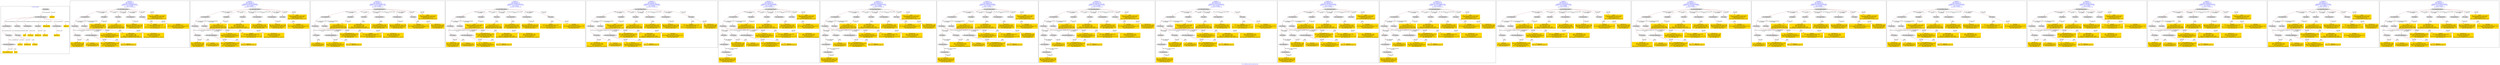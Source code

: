 digraph n0 {
fontcolor="blue"
remincross="true"
label="s14-s-california-african-american.json"
subgraph cluster_0 {
label="1-correct model"
n2[style="filled",color="white",fillcolor="lightgray",label="E12_Production1"];
n3[style="filled",color="white",fillcolor="lightgray",label="E39_Actor1"];
n4[style="filled",color="white",fillcolor="lightgray",label="E55_Type1"];
n5[style="filled",color="white",fillcolor="lightgray",label="E22_Man-Made_Object1"];
n6[style="filled",color="white",fillcolor="lightgray",label="E35_Title1"];
n7[style="filled",color="white",fillcolor="lightgray",label="E8_Acquisition1"];
n8[style="filled",color="white",fillcolor="lightgray",label="E55_Type2"];
n9[shape="plaintext",style="filled",fillcolor="gold",label="additionalInfo"];
n10[style="filled",color="white",fillcolor="lightgray",label="E54_Dimension1"];
n11[shape="plaintext",style="filled",fillcolor="gold",label="object_uri"];
n12[shape="plaintext",style="filled",fillcolor="gold",label="title"];
n13[style="filled",color="white",fillcolor="lightgray",label="E38_Image1"];
n14[shape="plaintext",style="filled",fillcolor="gold",label="imageUrl"];
n15[style="filled",color="white",fillcolor="lightgray",label="E82_Actor_Appellation1"];
n16[shape="plaintext",style="filled",fillcolor="gold",label="artist_uri"];
n17[shape="plaintext",style="filled",fillcolor="gold",label="dimensions"];
n18[shape="plaintext",style="filled",fillcolor="gold",label="technique_uri"];
n19[shape="plaintext",style="filled",fillcolor="gold",label="technique"];
n20[shape="plaintext",style="filled",fillcolor="gold",label="ethnicity_uri"];
n21[shape="plaintext",style="filled",fillcolor="gold",label="enthnicity"];
n22[shape="plaintext",style="filled",fillcolor="gold",label="artist_appellation_uri"];
n23[shape="plaintext",style="filled",fillcolor="gold",label="artist"];
n24[shape="plaintext",style="filled",fillcolor="gold",label="provenance"];
}
subgraph cluster_1 {
label="candidate 0\nlink coherence:1.0\nnode coherence:1.0\nconfidence:0.5335032601370917\nmapping score:0.5624498046610819\ncost:21.99994\n-precision:0.41-recall:0.41"
n26[style="filled",color="white",fillcolor="lightgray",label="E12_Production1"];
n27[style="filled",color="white",fillcolor="lightgray",label="E21_Person1"];
n28[style="filled",color="white",fillcolor="lightgray",label="E55_Type1"];
n29[style="filled",color="white",fillcolor="lightgray",label="E74_Group1"];
n30[style="filled",color="white",fillcolor="lightgray",label="E82_Actor_Appellation1"];
n31[style="filled",color="white",fillcolor="lightgray",label="E22_Man-Made_Object1"];
n32[style="filled",color="white",fillcolor="lightgray",label="E30_Right1"];
n33[style="filled",color="white",fillcolor="lightgray",label="E35_Title1"];
n34[style="filled",color="white",fillcolor="lightgray",label="E54_Dimension1"];
n35[style="filled",color="white",fillcolor="lightgray",label="E55_Type2"];
n36[shape="plaintext",style="filled",fillcolor="gold",label="additionalInfo\n[E35_Title,label,0.755]\n[E55_Type,label,0.088]\n[E82_Actor_Appellation,label,0.084]\n[E29_Design_or_Procedure,P3_has_note,0.074]"];
n37[shape="plaintext",style="filled",fillcolor="gold",label="imageUrl\n[E82_Actor_Appellation,label,0.396]\n[E55_Type,label,0.302]\n[E29_Design_or_Procedure,P3_has_note,0.302]\n[E35_Title,label,0.0]"];
n38[shape="plaintext",style="filled",fillcolor="gold",label="technique_uri\n[E55_Type,classLink,0.546]\n[E74_Group,classLink,0.453]\n[E55_Type,label,0.0]\n[E29_Design_or_Procedure,P3_has_note,0.0]"];
n39[shape="plaintext",style="filled",fillcolor="gold",label="dimensions\n[E54_Dimension,P3_has_note,0.759]\n[E82_Actor_Appellation,label,0.232]\n[E30_Right,P3_has_note,0.007]\n[E35_Title,label,0.002]"];
n40[shape="plaintext",style="filled",fillcolor="gold",label="technique\n[E55_Type,label,0.505]\n[E29_Design_or_Procedure,P3_has_note,0.487]\n[E55_Type,classLink,0.006]\n[E35_Title,label,0.001]"];
n41[shape="plaintext",style="filled",fillcolor="gold",label="ethnicity_uri\n[E74_Group,classLink,0.528]\n[E55_Type,classLink,0.468]\n[E74_Group,label,0.004]\n[E35_Title,label,0.0]"];
n42[shape="plaintext",style="filled",fillcolor="gold",label="artist\n[E82_Actor_Appellation,label,0.693]\n[E30_Right,P3_has_note,0.188]\n[E35_Title,label,0.118]\n[E22_Man-Made_Object,classLink,0.001]"];
n43[shape="plaintext",style="filled",fillcolor="gold",label="enthnicity\n[E74_Group,label,0.615]\n[E74_Group,classLink,0.385]\n[E35_Title,label,0.0]"];
n44[shape="plaintext",style="filled",fillcolor="gold",label="provenance\n[E30_Right,P3_has_note,0.966]\n[E40_Legal_Body,label,0.025]\n[E82_Actor_Appellation,label,0.005]\n[E35_Title,label,0.004]"];
n45[shape="plaintext",style="filled",fillcolor="gold",label="artist_appellation_uri\n[E82_Actor_Appellation,classLink,0.893]\n[E21_Person,classLink,0.094]\n[E82_Actor_Appellation,label,0.013]\n[E35_Title,label,0.0]"];
n46[shape="plaintext",style="filled",fillcolor="gold",label="object_uri\n[E82_Actor_Appellation,label,1.0]"];
n47[shape="plaintext",style="filled",fillcolor="gold",label="artist_uri\n[E21_Person,classLink,0.507]\n[E82_Actor_Appellation,classLink,0.422]\n[E82_Actor_Appellation,label,0.071]\n[E35_Title,label,0.0]"];
n48[shape="plaintext",style="filled",fillcolor="gold",label="title\n[E35_Title,label,0.724]\n[E30_Right,P3_has_note,0.177]\n[E82_Actor_Appellation,label,0.094]\n[E54_Dimension,P3_has_note,0.005]"];
}
subgraph cluster_2 {
label="candidate 1\nlink coherence:1.0\nnode coherence:1.0\nconfidence:0.5087034318388963\nmapping score:0.5413626824078372\ncost:22.99994\n-precision:0.35-recall:0.36"
n50[style="filled",color="white",fillcolor="lightgray",label="E12_Production1"];
n51[style="filled",color="white",fillcolor="lightgray",label="E21_Person1"];
n52[style="filled",color="white",fillcolor="lightgray",label="E55_Type1"];
n53[style="filled",color="white",fillcolor="lightgray",label="E74_Group1"];
n54[style="filled",color="white",fillcolor="lightgray",label="E82_Actor_Appellation1"];
n55[style="filled",color="white",fillcolor="lightgray",label="E22_Man-Made_Object1"];
n56[style="filled",color="white",fillcolor="lightgray",label="E30_Right1"];
n57[style="filled",color="white",fillcolor="lightgray",label="E35_Title1"];
n58[style="filled",color="white",fillcolor="lightgray",label="E40_Legal_Body1"];
n59[style="filled",color="white",fillcolor="lightgray",label="E54_Dimension1"];
n60[style="filled",color="white",fillcolor="lightgray",label="E55_Type2"];
n61[shape="plaintext",style="filled",fillcolor="gold",label="imageUrl\n[E82_Actor_Appellation,label,0.396]\n[E55_Type,label,0.302]\n[E29_Design_or_Procedure,P3_has_note,0.302]\n[E35_Title,label,0.0]"];
n62[shape="plaintext",style="filled",fillcolor="gold",label="technique\n[E55_Type,label,0.505]\n[E29_Design_or_Procedure,P3_has_note,0.487]\n[E55_Type,classLink,0.006]\n[E35_Title,label,0.001]"];
n63[shape="plaintext",style="filled",fillcolor="gold",label="technique_uri\n[E55_Type,classLink,0.546]\n[E74_Group,classLink,0.453]\n[E55_Type,label,0.0]\n[E29_Design_or_Procedure,P3_has_note,0.0]"];
n64[shape="plaintext",style="filled",fillcolor="gold",label="dimensions\n[E54_Dimension,P3_has_note,0.759]\n[E82_Actor_Appellation,label,0.232]\n[E30_Right,P3_has_note,0.007]\n[E35_Title,label,0.002]"];
n65[shape="plaintext",style="filled",fillcolor="gold",label="ethnicity_uri\n[E74_Group,classLink,0.528]\n[E55_Type,classLink,0.468]\n[E74_Group,label,0.004]\n[E35_Title,label,0.0]"];
n66[shape="plaintext",style="filled",fillcolor="gold",label="artist\n[E82_Actor_Appellation,label,0.693]\n[E30_Right,P3_has_note,0.188]\n[E35_Title,label,0.118]\n[E22_Man-Made_Object,classLink,0.001]"];
n67[shape="plaintext",style="filled",fillcolor="gold",label="enthnicity\n[E74_Group,label,0.615]\n[E74_Group,classLink,0.385]\n[E35_Title,label,0.0]"];
n68[shape="plaintext",style="filled",fillcolor="gold",label="provenance\n[E30_Right,P3_has_note,0.966]\n[E40_Legal_Body,label,0.025]\n[E82_Actor_Appellation,label,0.005]\n[E35_Title,label,0.004]"];
n69[shape="plaintext",style="filled",fillcolor="gold",label="artist_appellation_uri\n[E82_Actor_Appellation,classLink,0.893]\n[E21_Person,classLink,0.094]\n[E82_Actor_Appellation,label,0.013]\n[E35_Title,label,0.0]"];
n70[shape="plaintext",style="filled",fillcolor="gold",label="title\n[E35_Title,label,0.724]\n[E30_Right,P3_has_note,0.177]\n[E82_Actor_Appellation,label,0.094]\n[E54_Dimension,P3_has_note,0.005]"];
n71[shape="plaintext",style="filled",fillcolor="gold",label="object_uri\n[E82_Actor_Appellation,label,1.0]"];
n72[shape="plaintext",style="filled",fillcolor="gold",label="artist_uri\n[E21_Person,classLink,0.507]\n[E82_Actor_Appellation,classLink,0.422]\n[E82_Actor_Appellation,label,0.071]\n[E35_Title,label,0.0]"];
n73[shape="plaintext",style="filled",fillcolor="gold",label="additionalInfo\n[E35_Title,label,0.755]\n[E55_Type,label,0.088]\n[E82_Actor_Appellation,label,0.084]\n[E29_Design_or_Procedure,P3_has_note,0.074]"];
}
subgraph cluster_3 {
label="candidate 10\nlink coherence:1.0\nnode coherence:1.0\nconfidence:0.43618144938727976\nmapping score:0.5171886882572984\ncost:22.99994\n-precision:0.35-recall:0.36"
n75[style="filled",color="white",fillcolor="lightgray",label="E12_Production1"];
n76[style="filled",color="white",fillcolor="lightgray",label="E21_Person1"];
n77[style="filled",color="white",fillcolor="lightgray",label="E55_Type1"];
n78[style="filled",color="white",fillcolor="lightgray",label="E74_Group1"];
n79[style="filled",color="white",fillcolor="lightgray",label="E82_Actor_Appellation1"];
n80[style="filled",color="white",fillcolor="lightgray",label="E22_Man-Made_Object1"];
n81[style="filled",color="white",fillcolor="lightgray",label="E30_Right1"];
n82[style="filled",color="white",fillcolor="lightgray",label="E35_Title1"];
n83[style="filled",color="white",fillcolor="lightgray",label="E40_Legal_Body1"];
n84[style="filled",color="white",fillcolor="lightgray",label="E54_Dimension1"];
n85[style="filled",color="white",fillcolor="lightgray",label="E55_Type2"];
n86[shape="plaintext",style="filled",fillcolor="gold",label="imageUrl\n[E82_Actor_Appellation,label,0.396]\n[E55_Type,label,0.302]\n[E29_Design_or_Procedure,P3_has_note,0.302]\n[E35_Title,label,0.0]"];
n87[shape="plaintext",style="filled",fillcolor="gold",label="technique\n[E55_Type,label,0.505]\n[E29_Design_or_Procedure,P3_has_note,0.487]\n[E55_Type,classLink,0.006]\n[E35_Title,label,0.001]"];
n88[shape="plaintext",style="filled",fillcolor="gold",label="ethnicity_uri\n[E74_Group,classLink,0.528]\n[E55_Type,classLink,0.468]\n[E74_Group,label,0.004]\n[E35_Title,label,0.0]"];
n89[shape="plaintext",style="filled",fillcolor="gold",label="technique_uri\n[E55_Type,classLink,0.546]\n[E74_Group,classLink,0.453]\n[E55_Type,label,0.0]\n[E29_Design_or_Procedure,P3_has_note,0.0]"];
n90[shape="plaintext",style="filled",fillcolor="gold",label="dimensions\n[E54_Dimension,P3_has_note,0.759]\n[E82_Actor_Appellation,label,0.232]\n[E30_Right,P3_has_note,0.007]\n[E35_Title,label,0.002]"];
n91[shape="plaintext",style="filled",fillcolor="gold",label="artist\n[E82_Actor_Appellation,label,0.693]\n[E30_Right,P3_has_note,0.188]\n[E35_Title,label,0.118]\n[E22_Man-Made_Object,classLink,0.001]"];
n92[shape="plaintext",style="filled",fillcolor="gold",label="enthnicity\n[E74_Group,label,0.615]\n[E74_Group,classLink,0.385]\n[E35_Title,label,0.0]"];
n93[shape="plaintext",style="filled",fillcolor="gold",label="provenance\n[E30_Right,P3_has_note,0.966]\n[E40_Legal_Body,label,0.025]\n[E82_Actor_Appellation,label,0.005]\n[E35_Title,label,0.004]"];
n94[shape="plaintext",style="filled",fillcolor="gold",label="artist_uri\n[E21_Person,classLink,0.507]\n[E82_Actor_Appellation,classLink,0.422]\n[E82_Actor_Appellation,label,0.071]\n[E35_Title,label,0.0]"];
n95[shape="plaintext",style="filled",fillcolor="gold",label="title\n[E35_Title,label,0.724]\n[E30_Right,P3_has_note,0.177]\n[E82_Actor_Appellation,label,0.094]\n[E54_Dimension,P3_has_note,0.005]"];
n96[shape="plaintext",style="filled",fillcolor="gold",label="object_uri\n[E82_Actor_Appellation,label,1.0]"];
n97[shape="plaintext",style="filled",fillcolor="gold",label="artist_appellation_uri\n[E82_Actor_Appellation,classLink,0.893]\n[E21_Person,classLink,0.094]\n[E82_Actor_Appellation,label,0.013]\n[E35_Title,label,0.0]"];
n98[shape="plaintext",style="filled",fillcolor="gold",label="additionalInfo\n[E35_Title,label,0.755]\n[E55_Type,label,0.088]\n[E82_Actor_Appellation,label,0.084]\n[E29_Design_or_Procedure,P3_has_note,0.074]"];
}
subgraph cluster_4 {
label="candidate 11\nlink coherence:1.0\nnode coherence:1.0\nconfidence:0.40758307660537874\nmapping score:0.5204764101505108\ncost:22.99994\n-precision:0.35-recall:0.36"
n100[style="filled",color="white",fillcolor="lightgray",label="E12_Production1"];
n101[style="filled",color="white",fillcolor="lightgray",label="E21_Person1"];
n102[style="filled",color="white",fillcolor="lightgray",label="E55_Type1"];
n103[style="filled",color="white",fillcolor="lightgray",label="E74_Group1"];
n104[style="filled",color="white",fillcolor="lightgray",label="E82_Actor_Appellation1"];
n105[style="filled",color="white",fillcolor="lightgray",label="E22_Man-Made_Object1"];
n106[style="filled",color="white",fillcolor="lightgray",label="E30_Right1"];
n107[style="filled",color="white",fillcolor="lightgray",label="E35_Title1"];
n108[style="filled",color="white",fillcolor="lightgray",label="E40_Legal_Body1"];
n109[style="filled",color="white",fillcolor="lightgray",label="E54_Dimension1"];
n110[style="filled",color="white",fillcolor="lightgray",label="E55_Type2"];
n111[shape="plaintext",style="filled",fillcolor="gold",label="additionalInfo\n[E35_Title,label,0.755]\n[E55_Type,label,0.088]\n[E82_Actor_Appellation,label,0.084]\n[E29_Design_or_Procedure,P3_has_note,0.074]"];
n112[shape="plaintext",style="filled",fillcolor="gold",label="imageUrl\n[E82_Actor_Appellation,label,0.396]\n[E55_Type,label,0.302]\n[E29_Design_or_Procedure,P3_has_note,0.302]\n[E35_Title,label,0.0]"];
n113[shape="plaintext",style="filled",fillcolor="gold",label="technique_uri\n[E55_Type,classLink,0.546]\n[E74_Group,classLink,0.453]\n[E55_Type,label,0.0]\n[E29_Design_or_Procedure,P3_has_note,0.0]"];
n114[shape="plaintext",style="filled",fillcolor="gold",label="dimensions\n[E54_Dimension,P3_has_note,0.759]\n[E82_Actor_Appellation,label,0.232]\n[E30_Right,P3_has_note,0.007]\n[E35_Title,label,0.002]"];
n115[shape="plaintext",style="filled",fillcolor="gold",label="technique\n[E55_Type,label,0.505]\n[E29_Design_or_Procedure,P3_has_note,0.487]\n[E55_Type,classLink,0.006]\n[E35_Title,label,0.001]"];
n116[shape="plaintext",style="filled",fillcolor="gold",label="ethnicity_uri\n[E74_Group,classLink,0.528]\n[E55_Type,classLink,0.468]\n[E74_Group,label,0.004]\n[E35_Title,label,0.0]"];
n117[shape="plaintext",style="filled",fillcolor="gold",label="enthnicity\n[E74_Group,label,0.615]\n[E74_Group,classLink,0.385]\n[E35_Title,label,0.0]"];
n118[shape="plaintext",style="filled",fillcolor="gold",label="provenance\n[E30_Right,P3_has_note,0.966]\n[E40_Legal_Body,label,0.025]\n[E82_Actor_Appellation,label,0.005]\n[E35_Title,label,0.004]"];
n119[shape="plaintext",style="filled",fillcolor="gold",label="artist_uri\n[E21_Person,classLink,0.507]\n[E82_Actor_Appellation,classLink,0.422]\n[E82_Actor_Appellation,label,0.071]\n[E35_Title,label,0.0]"];
n120[shape="plaintext",style="filled",fillcolor="gold",label="artist\n[E82_Actor_Appellation,label,0.693]\n[E30_Right,P3_has_note,0.188]\n[E35_Title,label,0.118]\n[E22_Man-Made_Object,classLink,0.001]"];
n121[shape="plaintext",style="filled",fillcolor="gold",label="object_uri\n[E82_Actor_Appellation,label,1.0]"];
n122[shape="plaintext",style="filled",fillcolor="gold",label="artist_appellation_uri\n[E82_Actor_Appellation,classLink,0.893]\n[E21_Person,classLink,0.094]\n[E82_Actor_Appellation,label,0.013]\n[E35_Title,label,0.0]"];
n123[shape="plaintext",style="filled",fillcolor="gold",label="title\n[E35_Title,label,0.724]\n[E30_Right,P3_has_note,0.177]\n[E82_Actor_Appellation,label,0.094]\n[E54_Dimension,P3_has_note,0.005]"];
}
subgraph cluster_5 {
label="candidate 12\nlink coherence:1.0\nnode coherence:1.0\nconfidence:0.39581362326954256\nmapping score:0.5165532590385654\ncost:22.99994\n-precision:0.35-recall:0.36"
n125[style="filled",color="white",fillcolor="lightgray",label="E12_Production1"];
n126[style="filled",color="white",fillcolor="lightgray",label="E21_Person1"];
n127[style="filled",color="white",fillcolor="lightgray",label="E55_Type1"];
n128[style="filled",color="white",fillcolor="lightgray",label="E74_Group1"];
n129[style="filled",color="white",fillcolor="lightgray",label="E82_Actor_Appellation1"];
n130[style="filled",color="white",fillcolor="lightgray",label="E22_Man-Made_Object1"];
n131[style="filled",color="white",fillcolor="lightgray",label="E30_Right1"];
n132[style="filled",color="white",fillcolor="lightgray",label="E35_Title1"];
n133[style="filled",color="white",fillcolor="lightgray",label="E40_Legal_Body1"];
n134[style="filled",color="white",fillcolor="lightgray",label="E54_Dimension1"];
n135[style="filled",color="white",fillcolor="lightgray",label="E55_Type2"];
n136[shape="plaintext",style="filled",fillcolor="gold",label="additionalInfo\n[E35_Title,label,0.755]\n[E55_Type,label,0.088]\n[E82_Actor_Appellation,label,0.084]\n[E29_Design_or_Procedure,P3_has_note,0.074]"];
n137[shape="plaintext",style="filled",fillcolor="gold",label="imageUrl\n[E82_Actor_Appellation,label,0.396]\n[E55_Type,label,0.302]\n[E29_Design_or_Procedure,P3_has_note,0.302]\n[E35_Title,label,0.0]"];
n138[shape="plaintext",style="filled",fillcolor="gold",label="ethnicity_uri\n[E74_Group,classLink,0.528]\n[E55_Type,classLink,0.468]\n[E74_Group,label,0.004]\n[E35_Title,label,0.0]"];
n139[shape="plaintext",style="filled",fillcolor="gold",label="dimensions\n[E54_Dimension,P3_has_note,0.759]\n[E82_Actor_Appellation,label,0.232]\n[E30_Right,P3_has_note,0.007]\n[E35_Title,label,0.002]"];
n140[shape="plaintext",style="filled",fillcolor="gold",label="technique\n[E55_Type,label,0.505]\n[E29_Design_or_Procedure,P3_has_note,0.487]\n[E55_Type,classLink,0.006]\n[E35_Title,label,0.001]"];
n141[shape="plaintext",style="filled",fillcolor="gold",label="technique_uri\n[E55_Type,classLink,0.546]\n[E74_Group,classLink,0.453]\n[E55_Type,label,0.0]\n[E29_Design_or_Procedure,P3_has_note,0.0]"];
n142[shape="plaintext",style="filled",fillcolor="gold",label="enthnicity\n[E74_Group,label,0.615]\n[E74_Group,classLink,0.385]\n[E35_Title,label,0.0]"];
n143[shape="plaintext",style="filled",fillcolor="gold",label="provenance\n[E30_Right,P3_has_note,0.966]\n[E40_Legal_Body,label,0.025]\n[E82_Actor_Appellation,label,0.005]\n[E35_Title,label,0.004]"];
n144[shape="plaintext",style="filled",fillcolor="gold",label="artist_uri\n[E21_Person,classLink,0.507]\n[E82_Actor_Appellation,classLink,0.422]\n[E82_Actor_Appellation,label,0.071]\n[E35_Title,label,0.0]"];
n145[shape="plaintext",style="filled",fillcolor="gold",label="artist\n[E82_Actor_Appellation,label,0.693]\n[E30_Right,P3_has_note,0.188]\n[E35_Title,label,0.118]\n[E22_Man-Made_Object,classLink,0.001]"];
n146[shape="plaintext",style="filled",fillcolor="gold",label="object_uri\n[E82_Actor_Appellation,label,1.0]"];
n147[shape="plaintext",style="filled",fillcolor="gold",label="artist_appellation_uri\n[E82_Actor_Appellation,classLink,0.893]\n[E21_Person,classLink,0.094]\n[E82_Actor_Appellation,label,0.013]\n[E35_Title,label,0.0]"];
n148[shape="plaintext",style="filled",fillcolor="gold",label="title\n[E35_Title,label,0.724]\n[E30_Right,P3_has_note,0.177]\n[E82_Actor_Appellation,label,0.094]\n[E54_Dimension,P3_has_note,0.005]"];
}
subgraph cluster_6 {
label="candidate 13\nlink coherence:0.96\nnode coherence:1.0\nconfidence:0.5087034318388963\nmapping score:0.5413626824078372\ncost:123.99993\n-precision:0.28-recall:0.32"
n150[style="filled",color="white",fillcolor="lightgray",label="E12_Production1"];
n151[style="filled",color="white",fillcolor="lightgray",label="E21_Person1"];
n152[style="filled",color="white",fillcolor="lightgray",label="E55_Type1"];
n153[style="filled",color="white",fillcolor="lightgray",label="E67_Birth1"];
n154[style="filled",color="white",fillcolor="lightgray",label="E74_Group1"];
n155[style="filled",color="white",fillcolor="lightgray",label="E82_Actor_Appellation1"];
n156[style="filled",color="white",fillcolor="lightgray",label="E22_Man-Made_Object1"];
n157[style="filled",color="white",fillcolor="lightgray",label="E30_Right1"];
n158[style="filled",color="white",fillcolor="lightgray",label="E35_Title1"];
n159[style="filled",color="white",fillcolor="lightgray",label="E40_Legal_Body1"];
n160[style="filled",color="white",fillcolor="lightgray",label="E55_Type2"];
n161[style="filled",color="white",fillcolor="lightgray",label="E52_Time-Span1"];
n162[style="filled",color="white",fillcolor="lightgray",label="E54_Dimension1"];
n163[shape="plaintext",style="filled",fillcolor="gold",label="imageUrl\n[E82_Actor_Appellation,label,0.396]\n[E55_Type,label,0.302]\n[E29_Design_or_Procedure,P3_has_note,0.302]\n[E35_Title,label,0.0]"];
n164[shape="plaintext",style="filled",fillcolor="gold",label="technique\n[E55_Type,label,0.505]\n[E29_Design_or_Procedure,P3_has_note,0.487]\n[E55_Type,classLink,0.006]\n[E35_Title,label,0.001]"];
n165[shape="plaintext",style="filled",fillcolor="gold",label="technique_uri\n[E55_Type,classLink,0.546]\n[E74_Group,classLink,0.453]\n[E55_Type,label,0.0]\n[E29_Design_or_Procedure,P3_has_note,0.0]"];
n166[shape="plaintext",style="filled",fillcolor="gold",label="dimensions\n[E54_Dimension,P3_has_note,0.759]\n[E82_Actor_Appellation,label,0.232]\n[E30_Right,P3_has_note,0.007]\n[E35_Title,label,0.002]"];
n167[shape="plaintext",style="filled",fillcolor="gold",label="ethnicity_uri\n[E74_Group,classLink,0.528]\n[E55_Type,classLink,0.468]\n[E74_Group,label,0.004]\n[E35_Title,label,0.0]"];
n168[shape="plaintext",style="filled",fillcolor="gold",label="artist\n[E82_Actor_Appellation,label,0.693]\n[E30_Right,P3_has_note,0.188]\n[E35_Title,label,0.118]\n[E22_Man-Made_Object,classLink,0.001]"];
n169[shape="plaintext",style="filled",fillcolor="gold",label="enthnicity\n[E74_Group,label,0.615]\n[E74_Group,classLink,0.385]\n[E35_Title,label,0.0]"];
n170[shape="plaintext",style="filled",fillcolor="gold",label="provenance\n[E30_Right,P3_has_note,0.966]\n[E40_Legal_Body,label,0.025]\n[E82_Actor_Appellation,label,0.005]\n[E35_Title,label,0.004]"];
n171[shape="plaintext",style="filled",fillcolor="gold",label="artist_appellation_uri\n[E82_Actor_Appellation,classLink,0.893]\n[E21_Person,classLink,0.094]\n[E82_Actor_Appellation,label,0.013]\n[E35_Title,label,0.0]"];
n172[shape="plaintext",style="filled",fillcolor="gold",label="title\n[E35_Title,label,0.724]\n[E30_Right,P3_has_note,0.177]\n[E82_Actor_Appellation,label,0.094]\n[E54_Dimension,P3_has_note,0.005]"];
n173[shape="plaintext",style="filled",fillcolor="gold",label="object_uri\n[E82_Actor_Appellation,label,1.0]"];
n174[shape="plaintext",style="filled",fillcolor="gold",label="artist_uri\n[E21_Person,classLink,0.507]\n[E82_Actor_Appellation,classLink,0.422]\n[E82_Actor_Appellation,label,0.071]\n[E35_Title,label,0.0]"];
n175[shape="plaintext",style="filled",fillcolor="gold",label="additionalInfo\n[E35_Title,label,0.755]\n[E55_Type,label,0.088]\n[E82_Actor_Appellation,label,0.084]\n[E29_Design_or_Procedure,P3_has_note,0.074]"];
}
subgraph cluster_7 {
label="candidate 14\nlink coherence:0.96\nnode coherence:1.0\nconfidence:0.5041258360161252\nmapping score:0.5398368171335802\ncost:123.99993\n-precision:0.32-recall:0.36"
n177[style="filled",color="white",fillcolor="lightgray",label="E12_Production1"];
n178[style="filled",color="white",fillcolor="lightgray",label="E21_Person1"];
n179[style="filled",color="white",fillcolor="lightgray",label="E55_Type1"];
n180[style="filled",color="white",fillcolor="lightgray",label="E67_Birth1"];
n181[style="filled",color="white",fillcolor="lightgray",label="E74_Group1"];
n182[style="filled",color="white",fillcolor="lightgray",label="E82_Actor_Appellation1"];
n183[style="filled",color="white",fillcolor="lightgray",label="E22_Man-Made_Object1"];
n184[style="filled",color="white",fillcolor="lightgray",label="E30_Right1"];
n185[style="filled",color="white",fillcolor="lightgray",label="E35_Title1"];
n186[style="filled",color="white",fillcolor="lightgray",label="E40_Legal_Body1"];
n187[style="filled",color="white",fillcolor="lightgray",label="E55_Type2"];
n188[style="filled",color="white",fillcolor="lightgray",label="E52_Time-Span1"];
n189[style="filled",color="white",fillcolor="lightgray",label="E54_Dimension1"];
n190[shape="plaintext",style="filled",fillcolor="gold",label="imageUrl\n[E82_Actor_Appellation,label,0.396]\n[E55_Type,label,0.302]\n[E29_Design_or_Procedure,P3_has_note,0.302]\n[E35_Title,label,0.0]"];
n191[shape="plaintext",style="filled",fillcolor="gold",label="technique\n[E55_Type,label,0.505]\n[E29_Design_or_Procedure,P3_has_note,0.487]\n[E55_Type,classLink,0.006]\n[E35_Title,label,0.001]"];
n192[shape="plaintext",style="filled",fillcolor="gold",label="ethnicity_uri\n[E74_Group,classLink,0.528]\n[E55_Type,classLink,0.468]\n[E74_Group,label,0.004]\n[E35_Title,label,0.0]"];
n193[shape="plaintext",style="filled",fillcolor="gold",label="technique_uri\n[E55_Type,classLink,0.546]\n[E74_Group,classLink,0.453]\n[E55_Type,label,0.0]\n[E29_Design_or_Procedure,P3_has_note,0.0]"];
n194[shape="plaintext",style="filled",fillcolor="gold",label="dimensions\n[E54_Dimension,P3_has_note,0.759]\n[E82_Actor_Appellation,label,0.232]\n[E30_Right,P3_has_note,0.007]\n[E35_Title,label,0.002]"];
n195[shape="plaintext",style="filled",fillcolor="gold",label="artist\n[E82_Actor_Appellation,label,0.693]\n[E30_Right,P3_has_note,0.188]\n[E35_Title,label,0.118]\n[E22_Man-Made_Object,classLink,0.001]"];
n196[shape="plaintext",style="filled",fillcolor="gold",label="enthnicity\n[E74_Group,label,0.615]\n[E74_Group,classLink,0.385]\n[E35_Title,label,0.0]"];
n197[shape="plaintext",style="filled",fillcolor="gold",label="provenance\n[E30_Right,P3_has_note,0.966]\n[E40_Legal_Body,label,0.025]\n[E82_Actor_Appellation,label,0.005]\n[E35_Title,label,0.004]"];
n198[shape="plaintext",style="filled",fillcolor="gold",label="artist_appellation_uri\n[E82_Actor_Appellation,classLink,0.893]\n[E21_Person,classLink,0.094]\n[E82_Actor_Appellation,label,0.013]\n[E35_Title,label,0.0]"];
n199[shape="plaintext",style="filled",fillcolor="gold",label="title\n[E35_Title,label,0.724]\n[E30_Right,P3_has_note,0.177]\n[E82_Actor_Appellation,label,0.094]\n[E54_Dimension,P3_has_note,0.005]"];
n200[shape="plaintext",style="filled",fillcolor="gold",label="object_uri\n[E82_Actor_Appellation,label,1.0]"];
n201[shape="plaintext",style="filled",fillcolor="gold",label="artist_uri\n[E21_Person,classLink,0.507]\n[E82_Actor_Appellation,classLink,0.422]\n[E82_Actor_Appellation,label,0.071]\n[E35_Title,label,0.0]"];
n202[shape="plaintext",style="filled",fillcolor="gold",label="additionalInfo\n[E35_Title,label,0.755]\n[E55_Type,label,0.088]\n[E82_Actor_Appellation,label,0.084]\n[E29_Design_or_Procedure,P3_has_note,0.074]"];
}
subgraph cluster_8 {
label="candidate 15\nlink coherence:0.96\nnode coherence:1.0\nconfidence:0.4969339785030602\nmapping score:0.5374395312958918\ncost:123.99993\n-precision:0.24-recall:0.27"
n204[style="filled",color="white",fillcolor="lightgray",label="E12_Production1"];
n205[style="filled",color="white",fillcolor="lightgray",label="E21_Person1"];
n206[style="filled",color="white",fillcolor="lightgray",label="E55_Type1"];
n207[style="filled",color="white",fillcolor="lightgray",label="E67_Birth1"];
n208[style="filled",color="white",fillcolor="lightgray",label="E74_Group1"];
n209[style="filled",color="white",fillcolor="lightgray",label="E82_Actor_Appellation1"];
n210[style="filled",color="white",fillcolor="lightgray",label="E22_Man-Made_Object1"];
n211[style="filled",color="white",fillcolor="lightgray",label="E30_Right1"];
n212[style="filled",color="white",fillcolor="lightgray",label="E35_Title1"];
n213[style="filled",color="white",fillcolor="lightgray",label="E40_Legal_Body1"];
n214[style="filled",color="white",fillcolor="lightgray",label="E55_Type2"];
n215[style="filled",color="white",fillcolor="lightgray",label="E52_Time-Span1"];
n216[style="filled",color="white",fillcolor="lightgray",label="E54_Dimension1"];
n217[shape="plaintext",style="filled",fillcolor="gold",label="imageUrl\n[E82_Actor_Appellation,label,0.396]\n[E55_Type,label,0.302]\n[E29_Design_or_Procedure,P3_has_note,0.302]\n[E35_Title,label,0.0]"];
n218[shape="plaintext",style="filled",fillcolor="gold",label="technique\n[E55_Type,label,0.505]\n[E29_Design_or_Procedure,P3_has_note,0.487]\n[E55_Type,classLink,0.006]\n[E35_Title,label,0.001]"];
n219[shape="plaintext",style="filled",fillcolor="gold",label="ethnicity_uri\n[E74_Group,classLink,0.528]\n[E55_Type,classLink,0.468]\n[E74_Group,label,0.004]\n[E35_Title,label,0.0]"];
n220[shape="plaintext",style="filled",fillcolor="gold",label="dimensions\n[E54_Dimension,P3_has_note,0.759]\n[E82_Actor_Appellation,label,0.232]\n[E30_Right,P3_has_note,0.007]\n[E35_Title,label,0.002]"];
n221[shape="plaintext",style="filled",fillcolor="gold",label="technique_uri\n[E55_Type,classLink,0.546]\n[E74_Group,classLink,0.453]\n[E55_Type,label,0.0]\n[E29_Design_or_Procedure,P3_has_note,0.0]"];
n222[shape="plaintext",style="filled",fillcolor="gold",label="artist\n[E82_Actor_Appellation,label,0.693]\n[E30_Right,P3_has_note,0.188]\n[E35_Title,label,0.118]\n[E22_Man-Made_Object,classLink,0.001]"];
n223[shape="plaintext",style="filled",fillcolor="gold",label="enthnicity\n[E74_Group,label,0.615]\n[E74_Group,classLink,0.385]\n[E35_Title,label,0.0]"];
n224[shape="plaintext",style="filled",fillcolor="gold",label="provenance\n[E30_Right,P3_has_note,0.966]\n[E40_Legal_Body,label,0.025]\n[E82_Actor_Appellation,label,0.005]\n[E35_Title,label,0.004]"];
n225[shape="plaintext",style="filled",fillcolor="gold",label="artist_appellation_uri\n[E82_Actor_Appellation,classLink,0.893]\n[E21_Person,classLink,0.094]\n[E82_Actor_Appellation,label,0.013]\n[E35_Title,label,0.0]"];
n226[shape="plaintext",style="filled",fillcolor="gold",label="title\n[E35_Title,label,0.724]\n[E30_Right,P3_has_note,0.177]\n[E82_Actor_Appellation,label,0.094]\n[E54_Dimension,P3_has_note,0.005]"];
n227[shape="plaintext",style="filled",fillcolor="gold",label="object_uri\n[E82_Actor_Appellation,label,1.0]"];
n228[shape="plaintext",style="filled",fillcolor="gold",label="artist_uri\n[E21_Person,classLink,0.507]\n[E82_Actor_Appellation,classLink,0.422]\n[E82_Actor_Appellation,label,0.071]\n[E35_Title,label,0.0]"];
n229[shape="plaintext",style="filled",fillcolor="gold",label="additionalInfo\n[E35_Title,label,0.755]\n[E55_Type,label,0.088]\n[E82_Actor_Appellation,label,0.084]\n[E29_Design_or_Procedure,P3_has_note,0.074]"];
}
subgraph cluster_9 {
label="candidate 16\nlink coherence:0.96\nnode coherence:1.0\nconfidence:0.48637444719021095\nmapping score:0.5339196875249421\ncost:123.99993\n-precision:0.32-recall:0.36"
n231[style="filled",color="white",fillcolor="lightgray",label="E12_Production1"];
n232[style="filled",color="white",fillcolor="lightgray",label="E21_Person1"];
n233[style="filled",color="white",fillcolor="lightgray",label="E55_Type1"];
n234[style="filled",color="white",fillcolor="lightgray",label="E67_Birth1"];
n235[style="filled",color="white",fillcolor="lightgray",label="E74_Group1"];
n236[style="filled",color="white",fillcolor="lightgray",label="E82_Actor_Appellation1"];
n237[style="filled",color="white",fillcolor="lightgray",label="E22_Man-Made_Object1"];
n238[style="filled",color="white",fillcolor="lightgray",label="E30_Right1"];
n239[style="filled",color="white",fillcolor="lightgray",label="E35_Title1"];
n240[style="filled",color="white",fillcolor="lightgray",label="E40_Legal_Body1"];
n241[style="filled",color="white",fillcolor="lightgray",label="E55_Type2"];
n242[style="filled",color="white",fillcolor="lightgray",label="E52_Time-Span1"];
n243[style="filled",color="white",fillcolor="lightgray",label="E54_Dimension1"];
n244[shape="plaintext",style="filled",fillcolor="gold",label="imageUrl\n[E82_Actor_Appellation,label,0.396]\n[E55_Type,label,0.302]\n[E29_Design_or_Procedure,P3_has_note,0.302]\n[E35_Title,label,0.0]"];
n245[shape="plaintext",style="filled",fillcolor="gold",label="technique\n[E55_Type,label,0.505]\n[E29_Design_or_Procedure,P3_has_note,0.487]\n[E55_Type,classLink,0.006]\n[E35_Title,label,0.001]"];
n246[shape="plaintext",style="filled",fillcolor="gold",label="ethnicity_uri\n[E74_Group,classLink,0.528]\n[E55_Type,classLink,0.468]\n[E74_Group,label,0.004]\n[E35_Title,label,0.0]"];
n247[shape="plaintext",style="filled",fillcolor="gold",label="technique_uri\n[E55_Type,classLink,0.546]\n[E74_Group,classLink,0.453]\n[E55_Type,label,0.0]\n[E29_Design_or_Procedure,P3_has_note,0.0]"];
n248[shape="plaintext",style="filled",fillcolor="gold",label="dimensions\n[E54_Dimension,P3_has_note,0.759]\n[E82_Actor_Appellation,label,0.232]\n[E30_Right,P3_has_note,0.007]\n[E35_Title,label,0.002]"];
n249[shape="plaintext",style="filled",fillcolor="gold",label="enthnicity\n[E74_Group,label,0.615]\n[E74_Group,classLink,0.385]\n[E35_Title,label,0.0]"];
n250[shape="plaintext",style="filled",fillcolor="gold",label="artist\n[E82_Actor_Appellation,label,0.693]\n[E30_Right,P3_has_note,0.188]\n[E35_Title,label,0.118]\n[E22_Man-Made_Object,classLink,0.001]"];
n251[shape="plaintext",style="filled",fillcolor="gold",label="provenance\n[E30_Right,P3_has_note,0.966]\n[E40_Legal_Body,label,0.025]\n[E82_Actor_Appellation,label,0.005]\n[E35_Title,label,0.004]"];
n252[shape="plaintext",style="filled",fillcolor="gold",label="artist_appellation_uri\n[E82_Actor_Appellation,classLink,0.893]\n[E21_Person,classLink,0.094]\n[E82_Actor_Appellation,label,0.013]\n[E35_Title,label,0.0]"];
n253[shape="plaintext",style="filled",fillcolor="gold",label="title\n[E35_Title,label,0.724]\n[E30_Right,P3_has_note,0.177]\n[E82_Actor_Appellation,label,0.094]\n[E54_Dimension,P3_has_note,0.005]"];
n254[shape="plaintext",style="filled",fillcolor="gold",label="object_uri\n[E82_Actor_Appellation,label,1.0]"];
n255[shape="plaintext",style="filled",fillcolor="gold",label="artist_uri\n[E21_Person,classLink,0.507]\n[E82_Actor_Appellation,classLink,0.422]\n[E82_Actor_Appellation,label,0.071]\n[E35_Title,label,0.0]"];
n256[shape="plaintext",style="filled",fillcolor="gold",label="additionalInfo\n[E35_Title,label,0.755]\n[E55_Type,label,0.088]\n[E82_Actor_Appellation,label,0.084]\n[E29_Design_or_Procedure,P3_has_note,0.074]"];
}
subgraph cluster_10 {
label="candidate 17\nlink coherence:0.96\nnode coherence:1.0\nconfidence:0.4755274632342242\nmapping score:0.5431245390267927\ncost:123.99993\n-precision:0.32-recall:0.36"
n258[style="filled",color="white",fillcolor="lightgray",label="E12_Production1"];
n259[style="filled",color="white",fillcolor="lightgray",label="E21_Person1"];
n260[style="filled",color="white",fillcolor="lightgray",label="E55_Type1"];
n261[style="filled",color="white",fillcolor="lightgray",label="E67_Birth1"];
n262[style="filled",color="white",fillcolor="lightgray",label="E74_Group1"];
n263[style="filled",color="white",fillcolor="lightgray",label="E82_Actor_Appellation1"];
n264[style="filled",color="white",fillcolor="lightgray",label="E22_Man-Made_Object1"];
n265[style="filled",color="white",fillcolor="lightgray",label="E30_Right1"];
n266[style="filled",color="white",fillcolor="lightgray",label="E35_Title1"];
n267[style="filled",color="white",fillcolor="lightgray",label="E40_Legal_Body1"];
n268[style="filled",color="white",fillcolor="lightgray",label="E55_Type2"];
n269[style="filled",color="white",fillcolor="lightgray",label="E52_Time-Span1"];
n270[style="filled",color="white",fillcolor="lightgray",label="E54_Dimension1"];
n271[shape="plaintext",style="filled",fillcolor="gold",label="additionalInfo\n[E35_Title,label,0.755]\n[E55_Type,label,0.088]\n[E82_Actor_Appellation,label,0.084]\n[E29_Design_or_Procedure,P3_has_note,0.074]"];
n272[shape="plaintext",style="filled",fillcolor="gold",label="imageUrl\n[E82_Actor_Appellation,label,0.396]\n[E55_Type,label,0.302]\n[E29_Design_or_Procedure,P3_has_note,0.302]\n[E35_Title,label,0.0]"];
n273[shape="plaintext",style="filled",fillcolor="gold",label="technique_uri\n[E55_Type,classLink,0.546]\n[E74_Group,classLink,0.453]\n[E55_Type,label,0.0]\n[E29_Design_or_Procedure,P3_has_note,0.0]"];
n274[shape="plaintext",style="filled",fillcolor="gold",label="dimensions\n[E54_Dimension,P3_has_note,0.759]\n[E82_Actor_Appellation,label,0.232]\n[E30_Right,P3_has_note,0.007]\n[E35_Title,label,0.002]"];
n275[shape="plaintext",style="filled",fillcolor="gold",label="technique\n[E55_Type,label,0.505]\n[E29_Design_or_Procedure,P3_has_note,0.487]\n[E55_Type,classLink,0.006]\n[E35_Title,label,0.001]"];
n276[shape="plaintext",style="filled",fillcolor="gold",label="ethnicity_uri\n[E74_Group,classLink,0.528]\n[E55_Type,classLink,0.468]\n[E74_Group,label,0.004]\n[E35_Title,label,0.0]"];
n277[shape="plaintext",style="filled",fillcolor="gold",label="enthnicity\n[E74_Group,label,0.615]\n[E74_Group,classLink,0.385]\n[E35_Title,label,0.0]"];
n278[shape="plaintext",style="filled",fillcolor="gold",label="provenance\n[E30_Right,P3_has_note,0.966]\n[E40_Legal_Body,label,0.025]\n[E82_Actor_Appellation,label,0.005]\n[E35_Title,label,0.004]"];
n279[shape="plaintext",style="filled",fillcolor="gold",label="artist_appellation_uri\n[E82_Actor_Appellation,classLink,0.893]\n[E21_Person,classLink,0.094]\n[E82_Actor_Appellation,label,0.013]\n[E35_Title,label,0.0]"];
n280[shape="plaintext",style="filled",fillcolor="gold",label="artist\n[E82_Actor_Appellation,label,0.693]\n[E30_Right,P3_has_note,0.188]\n[E35_Title,label,0.118]\n[E22_Man-Made_Object,classLink,0.001]"];
n281[shape="plaintext",style="filled",fillcolor="gold",label="object_uri\n[E82_Actor_Appellation,label,1.0]"];
n282[shape="plaintext",style="filled",fillcolor="gold",label="artist_uri\n[E21_Person,classLink,0.507]\n[E82_Actor_Appellation,classLink,0.422]\n[E82_Actor_Appellation,label,0.071]\n[E35_Title,label,0.0]"];
n283[shape="plaintext",style="filled",fillcolor="gold",label="title\n[E35_Title,label,0.724]\n[E30_Right,P3_has_note,0.177]\n[E82_Actor_Appellation,label,0.094]\n[E54_Dimension,P3_has_note,0.005]"];
}
subgraph cluster_11 {
label="candidate 18\nlink coherence:0.96\nnode coherence:1.0\nconfidence:0.44075904521005094\nmapping score:0.5187145535315555\ncost:123.99993\n-precision:0.24-recall:0.27"
n285[style="filled",color="white",fillcolor="lightgray",label="E12_Production1"];
n286[style="filled",color="white",fillcolor="lightgray",label="E21_Person1"];
n287[style="filled",color="white",fillcolor="lightgray",label="E55_Type1"];
n288[style="filled",color="white",fillcolor="lightgray",label="E67_Birth1"];
n289[style="filled",color="white",fillcolor="lightgray",label="E74_Group1"];
n290[style="filled",color="white",fillcolor="lightgray",label="E82_Actor_Appellation1"];
n291[style="filled",color="white",fillcolor="lightgray",label="E22_Man-Made_Object1"];
n292[style="filled",color="white",fillcolor="lightgray",label="E30_Right1"];
n293[style="filled",color="white",fillcolor="lightgray",label="E35_Title1"];
n294[style="filled",color="white",fillcolor="lightgray",label="E40_Legal_Body1"];
n295[style="filled",color="white",fillcolor="lightgray",label="E55_Type2"];
n296[style="filled",color="white",fillcolor="lightgray",label="E52_Time-Span1"];
n297[style="filled",color="white",fillcolor="lightgray",label="E54_Dimension1"];
n298[shape="plaintext",style="filled",fillcolor="gold",label="imageUrl\n[E82_Actor_Appellation,label,0.396]\n[E55_Type,label,0.302]\n[E29_Design_or_Procedure,P3_has_note,0.302]\n[E35_Title,label,0.0]"];
n299[shape="plaintext",style="filled",fillcolor="gold",label="technique\n[E55_Type,label,0.505]\n[E29_Design_or_Procedure,P3_has_note,0.487]\n[E55_Type,classLink,0.006]\n[E35_Title,label,0.001]"];
n300[shape="plaintext",style="filled",fillcolor="gold",label="technique_uri\n[E55_Type,classLink,0.546]\n[E74_Group,classLink,0.453]\n[E55_Type,label,0.0]\n[E29_Design_or_Procedure,P3_has_note,0.0]"];
n301[shape="plaintext",style="filled",fillcolor="gold",label="dimensions\n[E54_Dimension,P3_has_note,0.759]\n[E82_Actor_Appellation,label,0.232]\n[E30_Right,P3_has_note,0.007]\n[E35_Title,label,0.002]"];
n302[shape="plaintext",style="filled",fillcolor="gold",label="ethnicity_uri\n[E74_Group,classLink,0.528]\n[E55_Type,classLink,0.468]\n[E74_Group,label,0.004]\n[E35_Title,label,0.0]"];
n303[shape="plaintext",style="filled",fillcolor="gold",label="artist\n[E82_Actor_Appellation,label,0.693]\n[E30_Right,P3_has_note,0.188]\n[E35_Title,label,0.118]\n[E22_Man-Made_Object,classLink,0.001]"];
n304[shape="plaintext",style="filled",fillcolor="gold",label="enthnicity\n[E74_Group,label,0.615]\n[E74_Group,classLink,0.385]\n[E35_Title,label,0.0]"];
n305[shape="plaintext",style="filled",fillcolor="gold",label="provenance\n[E30_Right,P3_has_note,0.966]\n[E40_Legal_Body,label,0.025]\n[E82_Actor_Appellation,label,0.005]\n[E35_Title,label,0.004]"];
n306[shape="plaintext",style="filled",fillcolor="gold",label="artist_uri\n[E21_Person,classLink,0.507]\n[E82_Actor_Appellation,classLink,0.422]\n[E82_Actor_Appellation,label,0.071]\n[E35_Title,label,0.0]"];
n307[shape="plaintext",style="filled",fillcolor="gold",label="title\n[E35_Title,label,0.724]\n[E30_Right,P3_has_note,0.177]\n[E82_Actor_Appellation,label,0.094]\n[E54_Dimension,P3_has_note,0.005]"];
n308[shape="plaintext",style="filled",fillcolor="gold",label="object_uri\n[E82_Actor_Appellation,label,1.0]"];
n309[shape="plaintext",style="filled",fillcolor="gold",label="artist_appellation_uri\n[E82_Actor_Appellation,classLink,0.893]\n[E21_Person,classLink,0.094]\n[E82_Actor_Appellation,label,0.013]\n[E35_Title,label,0.0]"];
n310[shape="plaintext",style="filled",fillcolor="gold",label="additionalInfo\n[E35_Title,label,0.755]\n[E55_Type,label,0.088]\n[E82_Actor_Appellation,label,0.084]\n[E29_Design_or_Procedure,P3_has_note,0.074]"];
}
subgraph cluster_12 {
label="candidate 19\nlink coherence:0.96\nnode coherence:1.0\nconfidence:0.43618144938727976\nmapping score:0.5171886882572984\ncost:123.99993\n-precision:0.28-recall:0.32"
n312[style="filled",color="white",fillcolor="lightgray",label="E12_Production1"];
n313[style="filled",color="white",fillcolor="lightgray",label="E21_Person1"];
n314[style="filled",color="white",fillcolor="lightgray",label="E55_Type1"];
n315[style="filled",color="white",fillcolor="lightgray",label="E67_Birth1"];
n316[style="filled",color="white",fillcolor="lightgray",label="E74_Group1"];
n317[style="filled",color="white",fillcolor="lightgray",label="E82_Actor_Appellation1"];
n318[style="filled",color="white",fillcolor="lightgray",label="E22_Man-Made_Object1"];
n319[style="filled",color="white",fillcolor="lightgray",label="E30_Right1"];
n320[style="filled",color="white",fillcolor="lightgray",label="E35_Title1"];
n321[style="filled",color="white",fillcolor="lightgray",label="E40_Legal_Body1"];
n322[style="filled",color="white",fillcolor="lightgray",label="E55_Type2"];
n323[style="filled",color="white",fillcolor="lightgray",label="E52_Time-Span1"];
n324[style="filled",color="white",fillcolor="lightgray",label="E54_Dimension1"];
n325[shape="plaintext",style="filled",fillcolor="gold",label="imageUrl\n[E82_Actor_Appellation,label,0.396]\n[E55_Type,label,0.302]\n[E29_Design_or_Procedure,P3_has_note,0.302]\n[E35_Title,label,0.0]"];
n326[shape="plaintext",style="filled",fillcolor="gold",label="technique\n[E55_Type,label,0.505]\n[E29_Design_or_Procedure,P3_has_note,0.487]\n[E55_Type,classLink,0.006]\n[E35_Title,label,0.001]"];
n327[shape="plaintext",style="filled",fillcolor="gold",label="ethnicity_uri\n[E74_Group,classLink,0.528]\n[E55_Type,classLink,0.468]\n[E74_Group,label,0.004]\n[E35_Title,label,0.0]"];
n328[shape="plaintext",style="filled",fillcolor="gold",label="technique_uri\n[E55_Type,classLink,0.546]\n[E74_Group,classLink,0.453]\n[E55_Type,label,0.0]\n[E29_Design_or_Procedure,P3_has_note,0.0]"];
n329[shape="plaintext",style="filled",fillcolor="gold",label="dimensions\n[E54_Dimension,P3_has_note,0.759]\n[E82_Actor_Appellation,label,0.232]\n[E30_Right,P3_has_note,0.007]\n[E35_Title,label,0.002]"];
n330[shape="plaintext",style="filled",fillcolor="gold",label="artist\n[E82_Actor_Appellation,label,0.693]\n[E30_Right,P3_has_note,0.188]\n[E35_Title,label,0.118]\n[E22_Man-Made_Object,classLink,0.001]"];
n331[shape="plaintext",style="filled",fillcolor="gold",label="enthnicity\n[E74_Group,label,0.615]\n[E74_Group,classLink,0.385]\n[E35_Title,label,0.0]"];
n332[shape="plaintext",style="filled",fillcolor="gold",label="provenance\n[E30_Right,P3_has_note,0.966]\n[E40_Legal_Body,label,0.025]\n[E82_Actor_Appellation,label,0.005]\n[E35_Title,label,0.004]"];
n333[shape="plaintext",style="filled",fillcolor="gold",label="artist_uri\n[E21_Person,classLink,0.507]\n[E82_Actor_Appellation,classLink,0.422]\n[E82_Actor_Appellation,label,0.071]\n[E35_Title,label,0.0]"];
n334[shape="plaintext",style="filled",fillcolor="gold",label="title\n[E35_Title,label,0.724]\n[E30_Right,P3_has_note,0.177]\n[E82_Actor_Appellation,label,0.094]\n[E54_Dimension,P3_has_note,0.005]"];
n335[shape="plaintext",style="filled",fillcolor="gold",label="object_uri\n[E82_Actor_Appellation,label,1.0]"];
n336[shape="plaintext",style="filled",fillcolor="gold",label="artist_appellation_uri\n[E82_Actor_Appellation,classLink,0.893]\n[E21_Person,classLink,0.094]\n[E82_Actor_Appellation,label,0.013]\n[E35_Title,label,0.0]"];
n337[shape="plaintext",style="filled",fillcolor="gold",label="additionalInfo\n[E35_Title,label,0.755]\n[E55_Type,label,0.088]\n[E82_Actor_Appellation,label,0.084]\n[E29_Design_or_Procedure,P3_has_note,0.074]"];
}
subgraph cluster_13 {
label="candidate 2\nlink coherence:1.0\nnode coherence:1.0\nconfidence:0.5041258360161252\nmapping score:0.5398368171335802\ncost:22.99994\n-precision:0.39-recall:0.41"
n339[style="filled",color="white",fillcolor="lightgray",label="E12_Production1"];
n340[style="filled",color="white",fillcolor="lightgray",label="E21_Person1"];
n341[style="filled",color="white",fillcolor="lightgray",label="E55_Type1"];
n342[style="filled",color="white",fillcolor="lightgray",label="E74_Group1"];
n343[style="filled",color="white",fillcolor="lightgray",label="E82_Actor_Appellation1"];
n344[style="filled",color="white",fillcolor="lightgray",label="E22_Man-Made_Object1"];
n345[style="filled",color="white",fillcolor="lightgray",label="E30_Right1"];
n346[style="filled",color="white",fillcolor="lightgray",label="E35_Title1"];
n347[style="filled",color="white",fillcolor="lightgray",label="E40_Legal_Body1"];
n348[style="filled",color="white",fillcolor="lightgray",label="E54_Dimension1"];
n349[style="filled",color="white",fillcolor="lightgray",label="E55_Type2"];
n350[shape="plaintext",style="filled",fillcolor="gold",label="imageUrl\n[E82_Actor_Appellation,label,0.396]\n[E55_Type,label,0.302]\n[E29_Design_or_Procedure,P3_has_note,0.302]\n[E35_Title,label,0.0]"];
n351[shape="plaintext",style="filled",fillcolor="gold",label="technique\n[E55_Type,label,0.505]\n[E29_Design_or_Procedure,P3_has_note,0.487]\n[E55_Type,classLink,0.006]\n[E35_Title,label,0.001]"];
n352[shape="plaintext",style="filled",fillcolor="gold",label="ethnicity_uri\n[E74_Group,classLink,0.528]\n[E55_Type,classLink,0.468]\n[E74_Group,label,0.004]\n[E35_Title,label,0.0]"];
n353[shape="plaintext",style="filled",fillcolor="gold",label="technique_uri\n[E55_Type,classLink,0.546]\n[E74_Group,classLink,0.453]\n[E55_Type,label,0.0]\n[E29_Design_or_Procedure,P3_has_note,0.0]"];
n354[shape="plaintext",style="filled",fillcolor="gold",label="dimensions\n[E54_Dimension,P3_has_note,0.759]\n[E82_Actor_Appellation,label,0.232]\n[E30_Right,P3_has_note,0.007]\n[E35_Title,label,0.002]"];
n355[shape="plaintext",style="filled",fillcolor="gold",label="artist\n[E82_Actor_Appellation,label,0.693]\n[E30_Right,P3_has_note,0.188]\n[E35_Title,label,0.118]\n[E22_Man-Made_Object,classLink,0.001]"];
n356[shape="plaintext",style="filled",fillcolor="gold",label="enthnicity\n[E74_Group,label,0.615]\n[E74_Group,classLink,0.385]\n[E35_Title,label,0.0]"];
n357[shape="plaintext",style="filled",fillcolor="gold",label="provenance\n[E30_Right,P3_has_note,0.966]\n[E40_Legal_Body,label,0.025]\n[E82_Actor_Appellation,label,0.005]\n[E35_Title,label,0.004]"];
n358[shape="plaintext",style="filled",fillcolor="gold",label="artist_appellation_uri\n[E82_Actor_Appellation,classLink,0.893]\n[E21_Person,classLink,0.094]\n[E82_Actor_Appellation,label,0.013]\n[E35_Title,label,0.0]"];
n359[shape="plaintext",style="filled",fillcolor="gold",label="title\n[E35_Title,label,0.724]\n[E30_Right,P3_has_note,0.177]\n[E82_Actor_Appellation,label,0.094]\n[E54_Dimension,P3_has_note,0.005]"];
n360[shape="plaintext",style="filled",fillcolor="gold",label="object_uri\n[E82_Actor_Appellation,label,1.0]"];
n361[shape="plaintext",style="filled",fillcolor="gold",label="artist_uri\n[E21_Person,classLink,0.507]\n[E82_Actor_Appellation,classLink,0.422]\n[E82_Actor_Appellation,label,0.071]\n[E35_Title,label,0.0]"];
n362[shape="plaintext",style="filled",fillcolor="gold",label="additionalInfo\n[E35_Title,label,0.755]\n[E55_Type,label,0.088]\n[E82_Actor_Appellation,label,0.084]\n[E29_Design_or_Procedure,P3_has_note,0.074]"];
}
subgraph cluster_14 {
label="candidate 3\nlink coherence:1.0\nnode coherence:1.0\nconfidence:0.4969339785030602\nmapping score:0.5374395312958918\ncost:22.99994\n-precision:0.3-recall:0.32"
n364[style="filled",color="white",fillcolor="lightgray",label="E12_Production1"];
n365[style="filled",color="white",fillcolor="lightgray",label="E21_Person1"];
n366[style="filled",color="white",fillcolor="lightgray",label="E55_Type1"];
n367[style="filled",color="white",fillcolor="lightgray",label="E74_Group1"];
n368[style="filled",color="white",fillcolor="lightgray",label="E82_Actor_Appellation1"];
n369[style="filled",color="white",fillcolor="lightgray",label="E22_Man-Made_Object1"];
n370[style="filled",color="white",fillcolor="lightgray",label="E30_Right1"];
n371[style="filled",color="white",fillcolor="lightgray",label="E35_Title1"];
n372[style="filled",color="white",fillcolor="lightgray",label="E40_Legal_Body1"];
n373[style="filled",color="white",fillcolor="lightgray",label="E54_Dimension1"];
n374[style="filled",color="white",fillcolor="lightgray",label="E55_Type2"];
n375[shape="plaintext",style="filled",fillcolor="gold",label="imageUrl\n[E82_Actor_Appellation,label,0.396]\n[E55_Type,label,0.302]\n[E29_Design_or_Procedure,P3_has_note,0.302]\n[E35_Title,label,0.0]"];
n376[shape="plaintext",style="filled",fillcolor="gold",label="technique\n[E55_Type,label,0.505]\n[E29_Design_or_Procedure,P3_has_note,0.487]\n[E55_Type,classLink,0.006]\n[E35_Title,label,0.001]"];
n377[shape="plaintext",style="filled",fillcolor="gold",label="ethnicity_uri\n[E74_Group,classLink,0.528]\n[E55_Type,classLink,0.468]\n[E74_Group,label,0.004]\n[E35_Title,label,0.0]"];
n378[shape="plaintext",style="filled",fillcolor="gold",label="dimensions\n[E54_Dimension,P3_has_note,0.759]\n[E82_Actor_Appellation,label,0.232]\n[E30_Right,P3_has_note,0.007]\n[E35_Title,label,0.002]"];
n379[shape="plaintext",style="filled",fillcolor="gold",label="technique_uri\n[E55_Type,classLink,0.546]\n[E74_Group,classLink,0.453]\n[E55_Type,label,0.0]\n[E29_Design_or_Procedure,P3_has_note,0.0]"];
n380[shape="plaintext",style="filled",fillcolor="gold",label="artist\n[E82_Actor_Appellation,label,0.693]\n[E30_Right,P3_has_note,0.188]\n[E35_Title,label,0.118]\n[E22_Man-Made_Object,classLink,0.001]"];
n381[shape="plaintext",style="filled",fillcolor="gold",label="enthnicity\n[E74_Group,label,0.615]\n[E74_Group,classLink,0.385]\n[E35_Title,label,0.0]"];
n382[shape="plaintext",style="filled",fillcolor="gold",label="provenance\n[E30_Right,P3_has_note,0.966]\n[E40_Legal_Body,label,0.025]\n[E82_Actor_Appellation,label,0.005]\n[E35_Title,label,0.004]"];
n383[shape="plaintext",style="filled",fillcolor="gold",label="artist_appellation_uri\n[E82_Actor_Appellation,classLink,0.893]\n[E21_Person,classLink,0.094]\n[E82_Actor_Appellation,label,0.013]\n[E35_Title,label,0.0]"];
n384[shape="plaintext",style="filled",fillcolor="gold",label="title\n[E35_Title,label,0.724]\n[E30_Right,P3_has_note,0.177]\n[E82_Actor_Appellation,label,0.094]\n[E54_Dimension,P3_has_note,0.005]"];
n385[shape="plaintext",style="filled",fillcolor="gold",label="object_uri\n[E82_Actor_Appellation,label,1.0]"];
n386[shape="plaintext",style="filled",fillcolor="gold",label="artist_uri\n[E21_Person,classLink,0.507]\n[E82_Actor_Appellation,classLink,0.422]\n[E82_Actor_Appellation,label,0.071]\n[E35_Title,label,0.0]"];
n387[shape="plaintext",style="filled",fillcolor="gold",label="additionalInfo\n[E35_Title,label,0.755]\n[E55_Type,label,0.088]\n[E82_Actor_Appellation,label,0.084]\n[E29_Design_or_Procedure,P3_has_note,0.074]"];
}
subgraph cluster_15 {
label="candidate 4\nlink coherence:1.0\nnode coherence:1.0\nconfidence:0.48637444719021095\nmapping score:0.5339196875249421\ncost:22.99994\n-precision:0.39-recall:0.41"
n389[style="filled",color="white",fillcolor="lightgray",label="E12_Production1"];
n390[style="filled",color="white",fillcolor="lightgray",label="E21_Person1"];
n391[style="filled",color="white",fillcolor="lightgray",label="E55_Type1"];
n392[style="filled",color="white",fillcolor="lightgray",label="E74_Group1"];
n393[style="filled",color="white",fillcolor="lightgray",label="E82_Actor_Appellation1"];
n394[style="filled",color="white",fillcolor="lightgray",label="E22_Man-Made_Object1"];
n395[style="filled",color="white",fillcolor="lightgray",label="E30_Right1"];
n396[style="filled",color="white",fillcolor="lightgray",label="E35_Title1"];
n397[style="filled",color="white",fillcolor="lightgray",label="E40_Legal_Body1"];
n398[style="filled",color="white",fillcolor="lightgray",label="E54_Dimension1"];
n399[style="filled",color="white",fillcolor="lightgray",label="E55_Type2"];
n400[shape="plaintext",style="filled",fillcolor="gold",label="imageUrl\n[E82_Actor_Appellation,label,0.396]\n[E55_Type,label,0.302]\n[E29_Design_or_Procedure,P3_has_note,0.302]\n[E35_Title,label,0.0]"];
n401[shape="plaintext",style="filled",fillcolor="gold",label="technique\n[E55_Type,label,0.505]\n[E29_Design_or_Procedure,P3_has_note,0.487]\n[E55_Type,classLink,0.006]\n[E35_Title,label,0.001]"];
n402[shape="plaintext",style="filled",fillcolor="gold",label="ethnicity_uri\n[E74_Group,classLink,0.528]\n[E55_Type,classLink,0.468]\n[E74_Group,label,0.004]\n[E35_Title,label,0.0]"];
n403[shape="plaintext",style="filled",fillcolor="gold",label="technique_uri\n[E55_Type,classLink,0.546]\n[E74_Group,classLink,0.453]\n[E55_Type,label,0.0]\n[E29_Design_or_Procedure,P3_has_note,0.0]"];
n404[shape="plaintext",style="filled",fillcolor="gold",label="dimensions\n[E54_Dimension,P3_has_note,0.759]\n[E82_Actor_Appellation,label,0.232]\n[E30_Right,P3_has_note,0.007]\n[E35_Title,label,0.002]"];
n405[shape="plaintext",style="filled",fillcolor="gold",label="enthnicity\n[E74_Group,label,0.615]\n[E74_Group,classLink,0.385]\n[E35_Title,label,0.0]"];
n406[shape="plaintext",style="filled",fillcolor="gold",label="artist\n[E82_Actor_Appellation,label,0.693]\n[E30_Right,P3_has_note,0.188]\n[E35_Title,label,0.118]\n[E22_Man-Made_Object,classLink,0.001]"];
n407[shape="plaintext",style="filled",fillcolor="gold",label="provenance\n[E30_Right,P3_has_note,0.966]\n[E40_Legal_Body,label,0.025]\n[E82_Actor_Appellation,label,0.005]\n[E35_Title,label,0.004]"];
n408[shape="plaintext",style="filled",fillcolor="gold",label="artist_appellation_uri\n[E82_Actor_Appellation,classLink,0.893]\n[E21_Person,classLink,0.094]\n[E82_Actor_Appellation,label,0.013]\n[E35_Title,label,0.0]"];
n409[shape="plaintext",style="filled",fillcolor="gold",label="title\n[E35_Title,label,0.724]\n[E30_Right,P3_has_note,0.177]\n[E82_Actor_Appellation,label,0.094]\n[E54_Dimension,P3_has_note,0.005]"];
n410[shape="plaintext",style="filled",fillcolor="gold",label="object_uri\n[E82_Actor_Appellation,label,1.0]"];
n411[shape="plaintext",style="filled",fillcolor="gold",label="artist_uri\n[E21_Person,classLink,0.507]\n[E82_Actor_Appellation,classLink,0.422]\n[E82_Actor_Appellation,label,0.071]\n[E35_Title,label,0.0]"];
n412[shape="plaintext",style="filled",fillcolor="gold",label="additionalInfo\n[E35_Title,label,0.755]\n[E55_Type,label,0.088]\n[E82_Actor_Appellation,label,0.084]\n[E29_Design_or_Procedure,P3_has_note,0.074]"];
}
subgraph cluster_16 {
label="candidate 5\nlink coherence:1.0\nnode coherence:1.0\nconfidence:0.4755274632342242\nmapping score:0.5431245390267927\ncost:22.99994\n-precision:0.39-recall:0.41"
n414[style="filled",color="white",fillcolor="lightgray",label="E12_Production1"];
n415[style="filled",color="white",fillcolor="lightgray",label="E21_Person1"];
n416[style="filled",color="white",fillcolor="lightgray",label="E55_Type1"];
n417[style="filled",color="white",fillcolor="lightgray",label="E74_Group1"];
n418[style="filled",color="white",fillcolor="lightgray",label="E82_Actor_Appellation1"];
n419[style="filled",color="white",fillcolor="lightgray",label="E22_Man-Made_Object1"];
n420[style="filled",color="white",fillcolor="lightgray",label="E30_Right1"];
n421[style="filled",color="white",fillcolor="lightgray",label="E35_Title1"];
n422[style="filled",color="white",fillcolor="lightgray",label="E40_Legal_Body1"];
n423[style="filled",color="white",fillcolor="lightgray",label="E54_Dimension1"];
n424[style="filled",color="white",fillcolor="lightgray",label="E55_Type2"];
n425[shape="plaintext",style="filled",fillcolor="gold",label="additionalInfo\n[E35_Title,label,0.755]\n[E55_Type,label,0.088]\n[E82_Actor_Appellation,label,0.084]\n[E29_Design_or_Procedure,P3_has_note,0.074]"];
n426[shape="plaintext",style="filled",fillcolor="gold",label="imageUrl\n[E82_Actor_Appellation,label,0.396]\n[E55_Type,label,0.302]\n[E29_Design_or_Procedure,P3_has_note,0.302]\n[E35_Title,label,0.0]"];
n427[shape="plaintext",style="filled",fillcolor="gold",label="technique_uri\n[E55_Type,classLink,0.546]\n[E74_Group,classLink,0.453]\n[E55_Type,label,0.0]\n[E29_Design_or_Procedure,P3_has_note,0.0]"];
n428[shape="plaintext",style="filled",fillcolor="gold",label="dimensions\n[E54_Dimension,P3_has_note,0.759]\n[E82_Actor_Appellation,label,0.232]\n[E30_Right,P3_has_note,0.007]\n[E35_Title,label,0.002]"];
n429[shape="plaintext",style="filled",fillcolor="gold",label="technique\n[E55_Type,label,0.505]\n[E29_Design_or_Procedure,P3_has_note,0.487]\n[E55_Type,classLink,0.006]\n[E35_Title,label,0.001]"];
n430[shape="plaintext",style="filled",fillcolor="gold",label="ethnicity_uri\n[E74_Group,classLink,0.528]\n[E55_Type,classLink,0.468]\n[E74_Group,label,0.004]\n[E35_Title,label,0.0]"];
n431[shape="plaintext",style="filled",fillcolor="gold",label="enthnicity\n[E74_Group,label,0.615]\n[E74_Group,classLink,0.385]\n[E35_Title,label,0.0]"];
n432[shape="plaintext",style="filled",fillcolor="gold",label="provenance\n[E30_Right,P3_has_note,0.966]\n[E40_Legal_Body,label,0.025]\n[E82_Actor_Appellation,label,0.005]\n[E35_Title,label,0.004]"];
n433[shape="plaintext",style="filled",fillcolor="gold",label="artist_appellation_uri\n[E82_Actor_Appellation,classLink,0.893]\n[E21_Person,classLink,0.094]\n[E82_Actor_Appellation,label,0.013]\n[E35_Title,label,0.0]"];
n434[shape="plaintext",style="filled",fillcolor="gold",label="artist\n[E82_Actor_Appellation,label,0.693]\n[E30_Right,P3_has_note,0.188]\n[E35_Title,label,0.118]\n[E22_Man-Made_Object,classLink,0.001]"];
n435[shape="plaintext",style="filled",fillcolor="gold",label="object_uri\n[E82_Actor_Appellation,label,1.0]"];
n436[shape="plaintext",style="filled",fillcolor="gold",label="artist_uri\n[E21_Person,classLink,0.507]\n[E82_Actor_Appellation,classLink,0.422]\n[E82_Actor_Appellation,label,0.071]\n[E35_Title,label,0.0]"];
n437[shape="plaintext",style="filled",fillcolor="gold",label="title\n[E35_Title,label,0.724]\n[E30_Right,P3_has_note,0.177]\n[E82_Actor_Appellation,label,0.094]\n[E54_Dimension,P3_has_note,0.005]"];
}
subgraph cluster_17 {
label="candidate 6\nlink coherence:1.0\nnode coherence:1.0\nconfidence:0.4655588735082462\nmapping score:0.5398016757848\ncost:21.99994\n-precision:0.36-recall:0.36"
n439[style="filled",color="white",fillcolor="lightgray",label="E12_Production1"];
n440[style="filled",color="white",fillcolor="lightgray",label="E21_Person1"];
n441[style="filled",color="white",fillcolor="lightgray",label="E55_Type1"];
n442[style="filled",color="white",fillcolor="lightgray",label="E74_Group1"];
n443[style="filled",color="white",fillcolor="lightgray",label="E82_Actor_Appellation1"];
n444[style="filled",color="white",fillcolor="lightgray",label="E22_Man-Made_Object1"];
n445[style="filled",color="white",fillcolor="lightgray",label="E30_Right1"];
n446[style="filled",color="white",fillcolor="lightgray",label="E35_Title1"];
n447[style="filled",color="white",fillcolor="lightgray",label="E54_Dimension1"];
n448[style="filled",color="white",fillcolor="lightgray",label="E55_Type2"];
n449[shape="plaintext",style="filled",fillcolor="gold",label="additionalInfo\n[E35_Title,label,0.755]\n[E55_Type,label,0.088]\n[E82_Actor_Appellation,label,0.084]\n[E29_Design_or_Procedure,P3_has_note,0.074]"];
n450[shape="plaintext",style="filled",fillcolor="gold",label="imageUrl\n[E82_Actor_Appellation,label,0.396]\n[E55_Type,label,0.302]\n[E29_Design_or_Procedure,P3_has_note,0.302]\n[E35_Title,label,0.0]"];
n451[shape="plaintext",style="filled",fillcolor="gold",label="technique_uri\n[E55_Type,classLink,0.546]\n[E74_Group,classLink,0.453]\n[E55_Type,label,0.0]\n[E29_Design_or_Procedure,P3_has_note,0.0]"];
n452[shape="plaintext",style="filled",fillcolor="gold",label="dimensions\n[E54_Dimension,P3_has_note,0.759]\n[E82_Actor_Appellation,label,0.232]\n[E30_Right,P3_has_note,0.007]\n[E35_Title,label,0.002]"];
n453[shape="plaintext",style="filled",fillcolor="gold",label="technique\n[E55_Type,label,0.505]\n[E29_Design_or_Procedure,P3_has_note,0.487]\n[E55_Type,classLink,0.006]\n[E35_Title,label,0.001]"];
n454[shape="plaintext",style="filled",fillcolor="gold",label="ethnicity_uri\n[E74_Group,classLink,0.528]\n[E55_Type,classLink,0.468]\n[E74_Group,label,0.004]\n[E35_Title,label,0.0]"];
n455[shape="plaintext",style="filled",fillcolor="gold",label="artist\n[E82_Actor_Appellation,label,0.693]\n[E30_Right,P3_has_note,0.188]\n[E35_Title,label,0.118]\n[E22_Man-Made_Object,classLink,0.001]"];
n456[shape="plaintext",style="filled",fillcolor="gold",label="enthnicity\n[E74_Group,label,0.615]\n[E74_Group,classLink,0.385]\n[E35_Title,label,0.0]"];
n457[shape="plaintext",style="filled",fillcolor="gold",label="provenance\n[E30_Right,P3_has_note,0.966]\n[E40_Legal_Body,label,0.025]\n[E82_Actor_Appellation,label,0.005]\n[E35_Title,label,0.004]"];
n458[shape="plaintext",style="filled",fillcolor="gold",label="artist_uri\n[E21_Person,classLink,0.507]\n[E82_Actor_Appellation,classLink,0.422]\n[E82_Actor_Appellation,label,0.071]\n[E35_Title,label,0.0]"];
n459[shape="plaintext",style="filled",fillcolor="gold",label="object_uri\n[E82_Actor_Appellation,label,1.0]"];
n460[shape="plaintext",style="filled",fillcolor="gold",label="artist_appellation_uri\n[E82_Actor_Appellation,classLink,0.893]\n[E21_Person,classLink,0.094]\n[E82_Actor_Appellation,label,0.013]\n[E35_Title,label,0.0]"];
n461[shape="plaintext",style="filled",fillcolor="gold",label="title\n[E35_Title,label,0.724]\n[E30_Right,P3_has_note,0.177]\n[E82_Actor_Appellation,label,0.094]\n[E54_Dimension,P3_has_note,0.005]"];
}
subgraph cluster_18 {
label="candidate 7\nlink coherence:1.0\nnode coherence:1.0\nconfidence:0.4610906002931158\nmapping score:0.5383122513797566\ncost:21.99994\n-precision:0.41-recall:0.41"
n463[style="filled",color="white",fillcolor="lightgray",label="E12_Production1"];
n464[style="filled",color="white",fillcolor="lightgray",label="E21_Person1"];
n465[style="filled",color="white",fillcolor="lightgray",label="E55_Type1"];
n466[style="filled",color="white",fillcolor="lightgray",label="E74_Group1"];
n467[style="filled",color="white",fillcolor="lightgray",label="E82_Actor_Appellation1"];
n468[style="filled",color="white",fillcolor="lightgray",label="E22_Man-Made_Object1"];
n469[style="filled",color="white",fillcolor="lightgray",label="E35_Title1"];
n470[style="filled",color="white",fillcolor="lightgray",label="E40_Legal_Body1"];
n471[style="filled",color="white",fillcolor="lightgray",label="E54_Dimension1"];
n472[style="filled",color="white",fillcolor="lightgray",label="E55_Type2"];
n473[shape="plaintext",style="filled",fillcolor="gold",label="additionalInfo\n[E35_Title,label,0.755]\n[E55_Type,label,0.088]\n[E82_Actor_Appellation,label,0.084]\n[E29_Design_or_Procedure,P3_has_note,0.074]"];
n474[shape="plaintext",style="filled",fillcolor="gold",label="imageUrl\n[E82_Actor_Appellation,label,0.396]\n[E55_Type,label,0.302]\n[E29_Design_or_Procedure,P3_has_note,0.302]\n[E35_Title,label,0.0]"];
n475[shape="plaintext",style="filled",fillcolor="gold",label="technique_uri\n[E55_Type,classLink,0.546]\n[E74_Group,classLink,0.453]\n[E55_Type,label,0.0]\n[E29_Design_or_Procedure,P3_has_note,0.0]"];
n476[shape="plaintext",style="filled",fillcolor="gold",label="dimensions\n[E54_Dimension,P3_has_note,0.759]\n[E82_Actor_Appellation,label,0.232]\n[E30_Right,P3_has_note,0.007]\n[E35_Title,label,0.002]"];
n477[shape="plaintext",style="filled",fillcolor="gold",label="technique\n[E55_Type,label,0.505]\n[E29_Design_or_Procedure,P3_has_note,0.487]\n[E55_Type,classLink,0.006]\n[E35_Title,label,0.001]"];
n478[shape="plaintext",style="filled",fillcolor="gold",label="ethnicity_uri\n[E74_Group,classLink,0.528]\n[E55_Type,classLink,0.468]\n[E74_Group,label,0.004]\n[E35_Title,label,0.0]"];
n479[shape="plaintext",style="filled",fillcolor="gold",label="artist\n[E82_Actor_Appellation,label,0.693]\n[E30_Right,P3_has_note,0.188]\n[E35_Title,label,0.118]\n[E22_Man-Made_Object,classLink,0.001]"];
n480[shape="plaintext",style="filled",fillcolor="gold",label="enthnicity\n[E74_Group,label,0.615]\n[E74_Group,classLink,0.385]\n[E35_Title,label,0.0]"];
n481[shape="plaintext",style="filled",fillcolor="gold",label="provenance\n[E30_Right,P3_has_note,0.966]\n[E40_Legal_Body,label,0.025]\n[E82_Actor_Appellation,label,0.005]\n[E35_Title,label,0.004]"];
n482[shape="plaintext",style="filled",fillcolor="gold",label="artist_appellation_uri\n[E82_Actor_Appellation,classLink,0.893]\n[E21_Person,classLink,0.094]\n[E82_Actor_Appellation,label,0.013]\n[E35_Title,label,0.0]"];
n483[shape="plaintext",style="filled",fillcolor="gold",label="object_uri\n[E82_Actor_Appellation,label,1.0]"];
n484[shape="plaintext",style="filled",fillcolor="gold",label="artist_uri\n[E21_Person,classLink,0.507]\n[E82_Actor_Appellation,classLink,0.422]\n[E82_Actor_Appellation,label,0.071]\n[E35_Title,label,0.0]"];
n485[shape="plaintext",style="filled",fillcolor="gold",label="title\n[E35_Title,label,0.724]\n[E30_Right,P3_has_note,0.177]\n[E82_Actor_Appellation,label,0.094]\n[E54_Dimension,P3_has_note,0.005]"];
}
subgraph cluster_19 {
label="candidate 8\nlink coherence:1.0\nnode coherence:1.0\nconfidence:0.45378942017241014\nmapping score:0.5358785246728547\ncost:21.99994\n-precision:0.36-recall:0.36"
n487[style="filled",color="white",fillcolor="lightgray",label="E12_Production1"];
n488[style="filled",color="white",fillcolor="lightgray",label="E21_Person1"];
n489[style="filled",color="white",fillcolor="lightgray",label="E55_Type1"];
n490[style="filled",color="white",fillcolor="lightgray",label="E74_Group1"];
n491[style="filled",color="white",fillcolor="lightgray",label="E82_Actor_Appellation1"];
n492[style="filled",color="white",fillcolor="lightgray",label="E22_Man-Made_Object1"];
n493[style="filled",color="white",fillcolor="lightgray",label="E30_Right1"];
n494[style="filled",color="white",fillcolor="lightgray",label="E35_Title1"];
n495[style="filled",color="white",fillcolor="lightgray",label="E54_Dimension1"];
n496[style="filled",color="white",fillcolor="lightgray",label="E55_Type2"];
n497[shape="plaintext",style="filled",fillcolor="gold",label="additionalInfo\n[E35_Title,label,0.755]\n[E55_Type,label,0.088]\n[E82_Actor_Appellation,label,0.084]\n[E29_Design_or_Procedure,P3_has_note,0.074]"];
n498[shape="plaintext",style="filled",fillcolor="gold",label="imageUrl\n[E82_Actor_Appellation,label,0.396]\n[E55_Type,label,0.302]\n[E29_Design_or_Procedure,P3_has_note,0.302]\n[E35_Title,label,0.0]"];
n499[shape="plaintext",style="filled",fillcolor="gold",label="ethnicity_uri\n[E74_Group,classLink,0.528]\n[E55_Type,classLink,0.468]\n[E74_Group,label,0.004]\n[E35_Title,label,0.0]"];
n500[shape="plaintext",style="filled",fillcolor="gold",label="dimensions\n[E54_Dimension,P3_has_note,0.759]\n[E82_Actor_Appellation,label,0.232]\n[E30_Right,P3_has_note,0.007]\n[E35_Title,label,0.002]"];
n501[shape="plaintext",style="filled",fillcolor="gold",label="technique\n[E55_Type,label,0.505]\n[E29_Design_or_Procedure,P3_has_note,0.487]\n[E55_Type,classLink,0.006]\n[E35_Title,label,0.001]"];
n502[shape="plaintext",style="filled",fillcolor="gold",label="technique_uri\n[E55_Type,classLink,0.546]\n[E74_Group,classLink,0.453]\n[E55_Type,label,0.0]\n[E29_Design_or_Procedure,P3_has_note,0.0]"];
n503[shape="plaintext",style="filled",fillcolor="gold",label="artist\n[E82_Actor_Appellation,label,0.693]\n[E30_Right,P3_has_note,0.188]\n[E35_Title,label,0.118]\n[E22_Man-Made_Object,classLink,0.001]"];
n504[shape="plaintext",style="filled",fillcolor="gold",label="enthnicity\n[E74_Group,label,0.615]\n[E74_Group,classLink,0.385]\n[E35_Title,label,0.0]"];
n505[shape="plaintext",style="filled",fillcolor="gold",label="provenance\n[E30_Right,P3_has_note,0.966]\n[E40_Legal_Body,label,0.025]\n[E82_Actor_Appellation,label,0.005]\n[E35_Title,label,0.004]"];
n506[shape="plaintext",style="filled",fillcolor="gold",label="artist_uri\n[E21_Person,classLink,0.507]\n[E82_Actor_Appellation,classLink,0.422]\n[E82_Actor_Appellation,label,0.071]\n[E35_Title,label,0.0]"];
n507[shape="plaintext",style="filled",fillcolor="gold",label="object_uri\n[E82_Actor_Appellation,label,1.0]"];
n508[shape="plaintext",style="filled",fillcolor="gold",label="artist_appellation_uri\n[E82_Actor_Appellation,classLink,0.893]\n[E21_Person,classLink,0.094]\n[E82_Actor_Appellation,label,0.013]\n[E35_Title,label,0.0]"];
n509[shape="plaintext",style="filled",fillcolor="gold",label="title\n[E35_Title,label,0.724]\n[E30_Right,P3_has_note,0.177]\n[E82_Actor_Appellation,label,0.094]\n[E54_Dimension,P3_has_note,0.005]"];
}
subgraph cluster_20 {
label="candidate 9\nlink coherence:1.0\nnode coherence:1.0\nconfidence:0.44075904521005094\nmapping score:0.5187145535315555\ncost:22.99994\n-precision:0.3-recall:0.32"
n511[style="filled",color="white",fillcolor="lightgray",label="E12_Production1"];
n512[style="filled",color="white",fillcolor="lightgray",label="E21_Person1"];
n513[style="filled",color="white",fillcolor="lightgray",label="E55_Type1"];
n514[style="filled",color="white",fillcolor="lightgray",label="E74_Group1"];
n515[style="filled",color="white",fillcolor="lightgray",label="E82_Actor_Appellation1"];
n516[style="filled",color="white",fillcolor="lightgray",label="E22_Man-Made_Object1"];
n517[style="filled",color="white",fillcolor="lightgray",label="E30_Right1"];
n518[style="filled",color="white",fillcolor="lightgray",label="E35_Title1"];
n519[style="filled",color="white",fillcolor="lightgray",label="E40_Legal_Body1"];
n520[style="filled",color="white",fillcolor="lightgray",label="E54_Dimension1"];
n521[style="filled",color="white",fillcolor="lightgray",label="E55_Type2"];
n522[shape="plaintext",style="filled",fillcolor="gold",label="imageUrl\n[E82_Actor_Appellation,label,0.396]\n[E55_Type,label,0.302]\n[E29_Design_or_Procedure,P3_has_note,0.302]\n[E35_Title,label,0.0]"];
n523[shape="plaintext",style="filled",fillcolor="gold",label="technique\n[E55_Type,label,0.505]\n[E29_Design_or_Procedure,P3_has_note,0.487]\n[E55_Type,classLink,0.006]\n[E35_Title,label,0.001]"];
n524[shape="plaintext",style="filled",fillcolor="gold",label="technique_uri\n[E55_Type,classLink,0.546]\n[E74_Group,classLink,0.453]\n[E55_Type,label,0.0]\n[E29_Design_or_Procedure,P3_has_note,0.0]"];
n525[shape="plaintext",style="filled",fillcolor="gold",label="dimensions\n[E54_Dimension,P3_has_note,0.759]\n[E82_Actor_Appellation,label,0.232]\n[E30_Right,P3_has_note,0.007]\n[E35_Title,label,0.002]"];
n526[shape="plaintext",style="filled",fillcolor="gold",label="ethnicity_uri\n[E74_Group,classLink,0.528]\n[E55_Type,classLink,0.468]\n[E74_Group,label,0.004]\n[E35_Title,label,0.0]"];
n527[shape="plaintext",style="filled",fillcolor="gold",label="artist\n[E82_Actor_Appellation,label,0.693]\n[E30_Right,P3_has_note,0.188]\n[E35_Title,label,0.118]\n[E22_Man-Made_Object,classLink,0.001]"];
n528[shape="plaintext",style="filled",fillcolor="gold",label="enthnicity\n[E74_Group,label,0.615]\n[E74_Group,classLink,0.385]\n[E35_Title,label,0.0]"];
n529[shape="plaintext",style="filled",fillcolor="gold",label="provenance\n[E30_Right,P3_has_note,0.966]\n[E40_Legal_Body,label,0.025]\n[E82_Actor_Appellation,label,0.005]\n[E35_Title,label,0.004]"];
n530[shape="plaintext",style="filled",fillcolor="gold",label="artist_uri\n[E21_Person,classLink,0.507]\n[E82_Actor_Appellation,classLink,0.422]\n[E82_Actor_Appellation,label,0.071]\n[E35_Title,label,0.0]"];
n531[shape="plaintext",style="filled",fillcolor="gold",label="title\n[E35_Title,label,0.724]\n[E30_Right,P3_has_note,0.177]\n[E82_Actor_Appellation,label,0.094]\n[E54_Dimension,P3_has_note,0.005]"];
n532[shape="plaintext",style="filled",fillcolor="gold",label="object_uri\n[E82_Actor_Appellation,label,1.0]"];
n533[shape="plaintext",style="filled",fillcolor="gold",label="artist_appellation_uri\n[E82_Actor_Appellation,classLink,0.893]\n[E21_Person,classLink,0.094]\n[E82_Actor_Appellation,label,0.013]\n[E35_Title,label,0.0]"];
n534[shape="plaintext",style="filled",fillcolor="gold",label="additionalInfo\n[E35_Title,label,0.755]\n[E55_Type,label,0.088]\n[E82_Actor_Appellation,label,0.084]\n[E29_Design_or_Procedure,P3_has_note,0.074]"];
}
n2 -> n3[color="brown",fontcolor="black",label="P14_carried_out_by"]
n2 -> n4[color="brown",fontcolor="black",label="P32_used_general_technique"]
n5 -> n6[color="brown",fontcolor="black",label="P102_has_title"]
n5 -> n2[color="brown",fontcolor="black",label="P108i_was_produced_by"]
n5 -> n7[color="brown",fontcolor="black",label="P24i_changed_ownership_through"]
n5 -> n8[color="brown",fontcolor="black",label="P2_has_type"]
n5 -> n9[color="brown",fontcolor="black",label="P3_has_note"]
n5 -> n10[color="brown",fontcolor="black",label="P43_has_dimension"]
n5 -> n11[color="brown",fontcolor="black",label="classLink"]
n6 -> n12[color="brown",fontcolor="black",label="label"]
n13 -> n5[color="brown",fontcolor="black",label="P138_represents"]
n13 -> n14[color="brown",fontcolor="black",label="classLink"]
n3 -> n15[color="brown",fontcolor="black",label="P131_is_identified_by"]
n3 -> n16[color="brown",fontcolor="black",label="classLink"]
n10 -> n17[color="brown",fontcolor="black",label="P3_has_note"]
n4 -> n18[color="brown",fontcolor="black",label="classLink"]
n4 -> n19[color="brown",fontcolor="black",label="label"]
n8 -> n20[color="brown",fontcolor="black",label="classLink"]
n8 -> n21[color="brown",fontcolor="black",label="label"]
n15 -> n22[color="brown",fontcolor="black",label="classLink"]
n15 -> n23[color="brown",fontcolor="black",label="label"]
n7 -> n24[color="brown",fontcolor="black",label="P3_has_note"]
n26 -> n27[color="brown",fontcolor="black",label="P14_carried_out_by\nw=0.99999"]
n26 -> n28[color="brown",fontcolor="black",label="P32_used_general_technique\nw=0.99999"]
n27 -> n29[color="brown",fontcolor="black",label="P107i_is_current_or_former_member_of\nw=1.0"]
n27 -> n30[color="brown",fontcolor="black",label="P131_is_identified_by\nw=0.99999"]
n31 -> n26[color="brown",fontcolor="black",label="P108i_was_produced_by\nw=0.99999"]
n31 -> n32[color="brown",fontcolor="black",label="P104_is_subject_to\nw=1.0"]
n31 -> n33[color="brown",fontcolor="black",label="P102_has_title\nw=0.99999"]
n31 -> n34[color="brown",fontcolor="black",label="P43_has_dimension\nw=0.99999"]
n31 -> n35[color="brown",fontcolor="black",label="P2_has_type\nw=1.0"]
n28 -> n36[color="brown",fontcolor="black",label="label\nw=1.0"]
n35 -> n37[color="brown",fontcolor="black",label="label\nw=1.0"]
n28 -> n38[color="brown",fontcolor="black",label="classLink\nw=1.0"]
n34 -> n39[color="brown",fontcolor="black",label="P3_has_note\nw=1.0"]
n35 -> n40[color="brown",fontcolor="black",label="classLink\nw=1.0"]
n29 -> n41[color="brown",fontcolor="black",label="classLink\nw=1.0"]
n31 -> n42[color="brown",fontcolor="black",label="classLink\nw=1.0"]
n29 -> n43[color="brown",fontcolor="black",label="label\nw=1.0"]
n32 -> n44[color="brown",fontcolor="black",label="P3_has_note\nw=1.0"]
n30 -> n45[color="brown",fontcolor="black",label="classLink\nw=1.0"]
n30 -> n46[color="brown",fontcolor="black",label="label\nw=1.0"]
n27 -> n47[color="brown",fontcolor="black",label="classLink\nw=1.0"]
n33 -> n48[color="brown",fontcolor="black",label="label\nw=1.0"]
n50 -> n51[color="brown",fontcolor="black",label="P14_carried_out_by\nw=0.99999"]
n50 -> n52[color="brown",fontcolor="black",label="P32_used_general_technique\nw=0.99999"]
n51 -> n53[color="brown",fontcolor="black",label="P107i_is_current_or_former_member_of\nw=1.0"]
n51 -> n54[color="brown",fontcolor="black",label="P131_is_identified_by\nw=0.99999"]
n55 -> n50[color="brown",fontcolor="black",label="P108i_was_produced_by\nw=0.99999"]
n55 -> n56[color="brown",fontcolor="black",label="P104_is_subject_to\nw=1.0"]
n55 -> n57[color="brown",fontcolor="black",label="P102_has_title\nw=0.99999"]
n55 -> n58[color="brown",fontcolor="black",label="P51_has_former_or_current_owner\nw=1.0"]
n55 -> n59[color="brown",fontcolor="black",label="P43_has_dimension\nw=0.99999"]
n55 -> n60[color="brown",fontcolor="black",label="P2_has_type\nw=1.0"]
n52 -> n61[color="brown",fontcolor="black",label="label\nw=1.0"]
n60 -> n62[color="brown",fontcolor="black",label="label\nw=1.0"]
n52 -> n63[color="brown",fontcolor="black",label="classLink\nw=1.0"]
n59 -> n64[color="brown",fontcolor="black",label="P3_has_note\nw=1.0"]
n53 -> n65[color="brown",fontcolor="black",label="classLink\nw=1.0"]
n55 -> n66[color="brown",fontcolor="black",label="classLink\nw=1.0"]
n53 -> n67[color="brown",fontcolor="black",label="label\nw=1.0"]
n58 -> n68[color="brown",fontcolor="black",label="label\nw=1.0"]
n54 -> n69[color="brown",fontcolor="black",label="classLink\nw=1.0"]
n56 -> n70[color="brown",fontcolor="black",label="P3_has_note\nw=1.0"]
n54 -> n71[color="brown",fontcolor="black",label="label\nw=1.0"]
n51 -> n72[color="brown",fontcolor="black",label="classLink\nw=1.0"]
n57 -> n73[color="brown",fontcolor="black",label="label\nw=1.0"]
n75 -> n76[color="brown",fontcolor="black",label="P14_carried_out_by\nw=0.99999"]
n75 -> n77[color="brown",fontcolor="black",label="P32_used_general_technique\nw=0.99999"]
n76 -> n78[color="brown",fontcolor="black",label="P107i_is_current_or_former_member_of\nw=1.0"]
n76 -> n79[color="brown",fontcolor="black",label="P131_is_identified_by\nw=0.99999"]
n80 -> n75[color="brown",fontcolor="black",label="P108i_was_produced_by\nw=0.99999"]
n80 -> n81[color="brown",fontcolor="black",label="P104_is_subject_to\nw=1.0"]
n80 -> n82[color="brown",fontcolor="black",label="P102_has_title\nw=0.99999"]
n80 -> n83[color="brown",fontcolor="black",label="P51_has_former_or_current_owner\nw=1.0"]
n80 -> n84[color="brown",fontcolor="black",label="P43_has_dimension\nw=0.99999"]
n80 -> n85[color="brown",fontcolor="black",label="P2_has_type\nw=1.0"]
n77 -> n86[color="brown",fontcolor="black",label="label\nw=1.0"]
n85 -> n87[color="brown",fontcolor="black",label="label\nw=1.0"]
n85 -> n88[color="brown",fontcolor="black",label="classLink\nw=1.0"]
n77 -> n89[color="brown",fontcolor="black",label="classLink\nw=1.0"]
n84 -> n90[color="brown",fontcolor="black",label="P3_has_note\nw=1.0"]
n80 -> n91[color="brown",fontcolor="black",label="classLink\nw=1.0"]
n78 -> n92[color="brown",fontcolor="black",label="label\nw=1.0"]
n83 -> n93[color="brown",fontcolor="black",label="label\nw=1.0"]
n79 -> n94[color="brown",fontcolor="black",label="classLink\nw=1.0"]
n81 -> n95[color="brown",fontcolor="black",label="P3_has_note\nw=1.0"]
n79 -> n96[color="brown",fontcolor="black",label="label\nw=1.0"]
n76 -> n97[color="brown",fontcolor="black",label="classLink\nw=1.0"]
n82 -> n98[color="brown",fontcolor="black",label="label\nw=1.0"]
n100 -> n101[color="brown",fontcolor="black",label="P14_carried_out_by\nw=0.99999"]
n100 -> n102[color="brown",fontcolor="black",label="P32_used_general_technique\nw=0.99999"]
n101 -> n103[color="brown",fontcolor="black",label="P107i_is_current_or_former_member_of\nw=1.0"]
n101 -> n104[color="brown",fontcolor="black",label="P131_is_identified_by\nw=0.99999"]
n105 -> n100[color="brown",fontcolor="black",label="P108i_was_produced_by\nw=0.99999"]
n105 -> n106[color="brown",fontcolor="black",label="P104_is_subject_to\nw=1.0"]
n105 -> n107[color="brown",fontcolor="black",label="P102_has_title\nw=0.99999"]
n105 -> n108[color="brown",fontcolor="black",label="P51_has_former_or_current_owner\nw=1.0"]
n105 -> n109[color="brown",fontcolor="black",label="P43_has_dimension\nw=0.99999"]
n105 -> n110[color="brown",fontcolor="black",label="P2_has_type\nw=1.0"]
n102 -> n111[color="brown",fontcolor="black",label="label\nw=1.0"]
n110 -> n112[color="brown",fontcolor="black",label="label\nw=1.0"]
n102 -> n113[color="brown",fontcolor="black",label="classLink\nw=1.0"]
n109 -> n114[color="brown",fontcolor="black",label="P3_has_note\nw=1.0"]
n110 -> n115[color="brown",fontcolor="black",label="classLink\nw=1.0"]
n103 -> n116[color="brown",fontcolor="black",label="classLink\nw=1.0"]
n103 -> n117[color="brown",fontcolor="black",label="label\nw=1.0"]
n108 -> n118[color="brown",fontcolor="black",label="label\nw=1.0"]
n104 -> n119[color="brown",fontcolor="black",label="classLink\nw=1.0"]
n106 -> n120[color="brown",fontcolor="black",label="P3_has_note\nw=1.0"]
n104 -> n121[color="brown",fontcolor="black",label="label\nw=1.0"]
n101 -> n122[color="brown",fontcolor="black",label="classLink\nw=1.0"]
n107 -> n123[color="brown",fontcolor="black",label="label\nw=1.0"]
n125 -> n126[color="brown",fontcolor="black",label="P14_carried_out_by\nw=0.99999"]
n125 -> n127[color="brown",fontcolor="black",label="P32_used_general_technique\nw=0.99999"]
n126 -> n128[color="brown",fontcolor="black",label="P107i_is_current_or_former_member_of\nw=1.0"]
n126 -> n129[color="brown",fontcolor="black",label="P131_is_identified_by\nw=0.99999"]
n130 -> n125[color="brown",fontcolor="black",label="P108i_was_produced_by\nw=0.99999"]
n130 -> n131[color="brown",fontcolor="black",label="P104_is_subject_to\nw=1.0"]
n130 -> n132[color="brown",fontcolor="black",label="P102_has_title\nw=0.99999"]
n130 -> n133[color="brown",fontcolor="black",label="P51_has_former_or_current_owner\nw=1.0"]
n130 -> n134[color="brown",fontcolor="black",label="P43_has_dimension\nw=0.99999"]
n130 -> n135[color="brown",fontcolor="black",label="P2_has_type\nw=1.0"]
n127 -> n136[color="brown",fontcolor="black",label="label\nw=1.0"]
n135 -> n137[color="brown",fontcolor="black",label="label\nw=1.0"]
n135 -> n138[color="brown",fontcolor="black",label="classLink\nw=1.0"]
n134 -> n139[color="brown",fontcolor="black",label="P3_has_note\nw=1.0"]
n127 -> n140[color="brown",fontcolor="black",label="classLink\nw=1.0"]
n128 -> n141[color="brown",fontcolor="black",label="classLink\nw=1.0"]
n128 -> n142[color="brown",fontcolor="black",label="label\nw=1.0"]
n133 -> n143[color="brown",fontcolor="black",label="label\nw=1.0"]
n129 -> n144[color="brown",fontcolor="black",label="classLink\nw=1.0"]
n131 -> n145[color="brown",fontcolor="black",label="P3_has_note\nw=1.0"]
n129 -> n146[color="brown",fontcolor="black",label="label\nw=1.0"]
n126 -> n147[color="brown",fontcolor="black",label="classLink\nw=1.0"]
n132 -> n148[color="brown",fontcolor="black",label="label\nw=1.0"]
n150 -> n151[color="brown",fontcolor="black",label="P14_carried_out_by\nw=0.99999"]
n150 -> n152[color="brown",fontcolor="black",label="P32_used_general_technique\nw=0.99999"]
n151 -> n153[color="brown",fontcolor="black",label="P98i_was_born\nw=0.99999"]
n151 -> n154[color="brown",fontcolor="black",label="P107i_is_current_or_former_member_of\nw=1.0"]
n151 -> n155[color="brown",fontcolor="black",label="P131_is_identified_by\nw=0.99999"]
n156 -> n150[color="brown",fontcolor="black",label="P108i_was_produced_by\nw=0.99999"]
n156 -> n157[color="brown",fontcolor="black",label="P104_is_subject_to\nw=1.0"]
n156 -> n158[color="brown",fontcolor="black",label="P102_has_title\nw=0.99999"]
n156 -> n159[color="brown",fontcolor="black",label="P51_has_former_or_current_owner\nw=1.0"]
n156 -> n160[color="brown",fontcolor="black",label="P2_has_type\nw=1.0"]
n153 -> n161[color="brown",fontcolor="black",label="P4_has_time-span\nw=0.99999"]
n161 -> n162[color="brown",fontcolor="black",label="P83_had_at_least_duration\nw=100.0"]
n152 -> n163[color="brown",fontcolor="black",label="label\nw=1.0"]
n160 -> n164[color="brown",fontcolor="black",label="label\nw=1.0"]
n152 -> n165[color="brown",fontcolor="black",label="classLink\nw=1.0"]
n162 -> n166[color="brown",fontcolor="black",label="P3_has_note\nw=1.0"]
n154 -> n167[color="brown",fontcolor="black",label="classLink\nw=1.0"]
n156 -> n168[color="brown",fontcolor="black",label="classLink\nw=1.0"]
n154 -> n169[color="brown",fontcolor="black",label="label\nw=1.0"]
n159 -> n170[color="brown",fontcolor="black",label="label\nw=1.0"]
n155 -> n171[color="brown",fontcolor="black",label="classLink\nw=1.0"]
n157 -> n172[color="brown",fontcolor="black",label="P3_has_note\nw=1.0"]
n155 -> n173[color="brown",fontcolor="black",label="label\nw=1.0"]
n151 -> n174[color="brown",fontcolor="black",label="classLink\nw=1.0"]
n158 -> n175[color="brown",fontcolor="black",label="label\nw=1.0"]
n177 -> n178[color="brown",fontcolor="black",label="P14_carried_out_by\nw=0.99999"]
n177 -> n179[color="brown",fontcolor="black",label="P32_used_general_technique\nw=0.99999"]
n178 -> n180[color="brown",fontcolor="black",label="P98i_was_born\nw=0.99999"]
n178 -> n181[color="brown",fontcolor="black",label="P107i_is_current_or_former_member_of\nw=1.0"]
n178 -> n182[color="brown",fontcolor="black",label="P131_is_identified_by\nw=0.99999"]
n183 -> n177[color="brown",fontcolor="black",label="P108i_was_produced_by\nw=0.99999"]
n183 -> n184[color="brown",fontcolor="black",label="P104_is_subject_to\nw=1.0"]
n183 -> n185[color="brown",fontcolor="black",label="P102_has_title\nw=0.99999"]
n183 -> n186[color="brown",fontcolor="black",label="P51_has_former_or_current_owner\nw=1.0"]
n183 -> n187[color="brown",fontcolor="black",label="P2_has_type\nw=1.0"]
n180 -> n188[color="brown",fontcolor="black",label="P4_has_time-span\nw=0.99999"]
n188 -> n189[color="brown",fontcolor="black",label="P83_had_at_least_duration\nw=100.0"]
n179 -> n190[color="brown",fontcolor="black",label="label\nw=1.0"]
n187 -> n191[color="brown",fontcolor="black",label="label\nw=1.0"]
n187 -> n192[color="brown",fontcolor="black",label="classLink\nw=1.0"]
n179 -> n193[color="brown",fontcolor="black",label="classLink\nw=1.0"]
n189 -> n194[color="brown",fontcolor="black",label="P3_has_note\nw=1.0"]
n183 -> n195[color="brown",fontcolor="black",label="classLink\nw=1.0"]
n181 -> n196[color="brown",fontcolor="black",label="label\nw=1.0"]
n186 -> n197[color="brown",fontcolor="black",label="label\nw=1.0"]
n182 -> n198[color="brown",fontcolor="black",label="classLink\nw=1.0"]
n184 -> n199[color="brown",fontcolor="black",label="P3_has_note\nw=1.0"]
n182 -> n200[color="brown",fontcolor="black",label="label\nw=1.0"]
n178 -> n201[color="brown",fontcolor="black",label="classLink\nw=1.0"]
n185 -> n202[color="brown",fontcolor="black",label="label\nw=1.0"]
n204 -> n205[color="brown",fontcolor="black",label="P14_carried_out_by\nw=0.99999"]
n204 -> n206[color="brown",fontcolor="black",label="P32_used_general_technique\nw=0.99999"]
n205 -> n207[color="brown",fontcolor="black",label="P98i_was_born\nw=0.99999"]
n205 -> n208[color="brown",fontcolor="black",label="P107i_is_current_or_former_member_of\nw=1.0"]
n205 -> n209[color="brown",fontcolor="black",label="P131_is_identified_by\nw=0.99999"]
n210 -> n204[color="brown",fontcolor="black",label="P108i_was_produced_by\nw=0.99999"]
n210 -> n211[color="brown",fontcolor="black",label="P104_is_subject_to\nw=1.0"]
n210 -> n212[color="brown",fontcolor="black",label="P102_has_title\nw=0.99999"]
n210 -> n213[color="brown",fontcolor="black",label="P51_has_former_or_current_owner\nw=1.0"]
n210 -> n214[color="brown",fontcolor="black",label="P2_has_type\nw=1.0"]
n207 -> n215[color="brown",fontcolor="black",label="P4_has_time-span\nw=0.99999"]
n215 -> n216[color="brown",fontcolor="black",label="P83_had_at_least_duration\nw=100.0"]
n206 -> n217[color="brown",fontcolor="black",label="label\nw=1.0"]
n214 -> n218[color="brown",fontcolor="black",label="label\nw=1.0"]
n206 -> n219[color="brown",fontcolor="black",label="classLink\nw=1.0"]
n216 -> n220[color="brown",fontcolor="black",label="P3_has_note\nw=1.0"]
n208 -> n221[color="brown",fontcolor="black",label="classLink\nw=1.0"]
n210 -> n222[color="brown",fontcolor="black",label="classLink\nw=1.0"]
n208 -> n223[color="brown",fontcolor="black",label="label\nw=1.0"]
n213 -> n224[color="brown",fontcolor="black",label="label\nw=1.0"]
n209 -> n225[color="brown",fontcolor="black",label="classLink\nw=1.0"]
n211 -> n226[color="brown",fontcolor="black",label="P3_has_note\nw=1.0"]
n209 -> n227[color="brown",fontcolor="black",label="label\nw=1.0"]
n205 -> n228[color="brown",fontcolor="black",label="classLink\nw=1.0"]
n212 -> n229[color="brown",fontcolor="black",label="label\nw=1.0"]
n231 -> n232[color="brown",fontcolor="black",label="P14_carried_out_by\nw=0.99999"]
n231 -> n233[color="brown",fontcolor="black",label="P32_used_general_technique\nw=0.99999"]
n232 -> n234[color="brown",fontcolor="black",label="P98i_was_born\nw=0.99999"]
n232 -> n235[color="brown",fontcolor="black",label="P107i_is_current_or_former_member_of\nw=1.0"]
n232 -> n236[color="brown",fontcolor="black",label="P131_is_identified_by\nw=0.99999"]
n237 -> n231[color="brown",fontcolor="black",label="P108i_was_produced_by\nw=0.99999"]
n237 -> n238[color="brown",fontcolor="black",label="P104_is_subject_to\nw=1.0"]
n237 -> n239[color="brown",fontcolor="black",label="P102_has_title\nw=0.99999"]
n237 -> n240[color="brown",fontcolor="black",label="P51_has_former_or_current_owner\nw=1.0"]
n237 -> n241[color="brown",fontcolor="black",label="P2_has_type\nw=1.0"]
n234 -> n242[color="brown",fontcolor="black",label="P4_has_time-span\nw=0.99999"]
n242 -> n243[color="brown",fontcolor="black",label="P83_had_at_least_duration\nw=100.0"]
n233 -> n244[color="brown",fontcolor="black",label="label\nw=1.0"]
n241 -> n245[color="brown",fontcolor="black",label="label\nw=1.0"]
n241 -> n246[color="brown",fontcolor="black",label="classLink\nw=1.0"]
n233 -> n247[color="brown",fontcolor="black",label="classLink\nw=1.0"]
n243 -> n248[color="brown",fontcolor="black",label="P3_has_note\nw=1.0"]
n235 -> n249[color="brown",fontcolor="black",label="classLink\nw=1.0"]
n237 -> n250[color="brown",fontcolor="black",label="classLink\nw=1.0"]
n240 -> n251[color="brown",fontcolor="black",label="label\nw=1.0"]
n236 -> n252[color="brown",fontcolor="black",label="classLink\nw=1.0"]
n238 -> n253[color="brown",fontcolor="black",label="P3_has_note\nw=1.0"]
n236 -> n254[color="brown",fontcolor="black",label="label\nw=1.0"]
n232 -> n255[color="brown",fontcolor="black",label="classLink\nw=1.0"]
n239 -> n256[color="brown",fontcolor="black",label="label\nw=1.0"]
n258 -> n259[color="brown",fontcolor="black",label="P14_carried_out_by\nw=0.99999"]
n258 -> n260[color="brown",fontcolor="black",label="P32_used_general_technique\nw=0.99999"]
n259 -> n261[color="brown",fontcolor="black",label="P98i_was_born\nw=0.99999"]
n259 -> n262[color="brown",fontcolor="black",label="P107i_is_current_or_former_member_of\nw=1.0"]
n259 -> n263[color="brown",fontcolor="black",label="P131_is_identified_by\nw=0.99999"]
n264 -> n258[color="brown",fontcolor="black",label="P108i_was_produced_by\nw=0.99999"]
n264 -> n265[color="brown",fontcolor="black",label="P104_is_subject_to\nw=1.0"]
n264 -> n266[color="brown",fontcolor="black",label="P102_has_title\nw=0.99999"]
n264 -> n267[color="brown",fontcolor="black",label="P51_has_former_or_current_owner\nw=1.0"]
n264 -> n268[color="brown",fontcolor="black",label="P2_has_type\nw=1.0"]
n261 -> n269[color="brown",fontcolor="black",label="P4_has_time-span\nw=0.99999"]
n269 -> n270[color="brown",fontcolor="black",label="P83_had_at_least_duration\nw=100.0"]
n260 -> n271[color="brown",fontcolor="black",label="label\nw=1.0"]
n268 -> n272[color="brown",fontcolor="black",label="label\nw=1.0"]
n260 -> n273[color="brown",fontcolor="black",label="classLink\nw=1.0"]
n270 -> n274[color="brown",fontcolor="black",label="P3_has_note\nw=1.0"]
n268 -> n275[color="brown",fontcolor="black",label="classLink\nw=1.0"]
n262 -> n276[color="brown",fontcolor="black",label="classLink\nw=1.0"]
n262 -> n277[color="brown",fontcolor="black",label="label\nw=1.0"]
n267 -> n278[color="brown",fontcolor="black",label="label\nw=1.0"]
n263 -> n279[color="brown",fontcolor="black",label="classLink\nw=1.0"]
n265 -> n280[color="brown",fontcolor="black",label="P3_has_note\nw=1.0"]
n263 -> n281[color="brown",fontcolor="black",label="label\nw=1.0"]
n259 -> n282[color="brown",fontcolor="black",label="classLink\nw=1.0"]
n266 -> n283[color="brown",fontcolor="black",label="label\nw=1.0"]
n285 -> n286[color="brown",fontcolor="black",label="P14_carried_out_by\nw=0.99999"]
n285 -> n287[color="brown",fontcolor="black",label="P32_used_general_technique\nw=0.99999"]
n286 -> n288[color="brown",fontcolor="black",label="P98i_was_born\nw=0.99999"]
n286 -> n289[color="brown",fontcolor="black",label="P107i_is_current_or_former_member_of\nw=1.0"]
n286 -> n290[color="brown",fontcolor="black",label="P131_is_identified_by\nw=0.99999"]
n291 -> n285[color="brown",fontcolor="black",label="P108i_was_produced_by\nw=0.99999"]
n291 -> n292[color="brown",fontcolor="black",label="P104_is_subject_to\nw=1.0"]
n291 -> n293[color="brown",fontcolor="black",label="P102_has_title\nw=0.99999"]
n291 -> n294[color="brown",fontcolor="black",label="P51_has_former_or_current_owner\nw=1.0"]
n291 -> n295[color="brown",fontcolor="black",label="P2_has_type\nw=1.0"]
n288 -> n296[color="brown",fontcolor="black",label="P4_has_time-span\nw=0.99999"]
n296 -> n297[color="brown",fontcolor="black",label="P83_had_at_least_duration\nw=100.0"]
n287 -> n298[color="brown",fontcolor="black",label="label\nw=1.0"]
n295 -> n299[color="brown",fontcolor="black",label="label\nw=1.0"]
n287 -> n300[color="brown",fontcolor="black",label="classLink\nw=1.0"]
n297 -> n301[color="brown",fontcolor="black",label="P3_has_note\nw=1.0"]
n289 -> n302[color="brown",fontcolor="black",label="classLink\nw=1.0"]
n291 -> n303[color="brown",fontcolor="black",label="classLink\nw=1.0"]
n289 -> n304[color="brown",fontcolor="black",label="label\nw=1.0"]
n294 -> n305[color="brown",fontcolor="black",label="label\nw=1.0"]
n290 -> n306[color="brown",fontcolor="black",label="classLink\nw=1.0"]
n292 -> n307[color="brown",fontcolor="black",label="P3_has_note\nw=1.0"]
n290 -> n308[color="brown",fontcolor="black",label="label\nw=1.0"]
n286 -> n309[color="brown",fontcolor="black",label="classLink\nw=1.0"]
n293 -> n310[color="brown",fontcolor="black",label="label\nw=1.0"]
n312 -> n313[color="brown",fontcolor="black",label="P14_carried_out_by\nw=0.99999"]
n312 -> n314[color="brown",fontcolor="black",label="P32_used_general_technique\nw=0.99999"]
n313 -> n315[color="brown",fontcolor="black",label="P98i_was_born\nw=0.99999"]
n313 -> n316[color="brown",fontcolor="black",label="P107i_is_current_or_former_member_of\nw=1.0"]
n313 -> n317[color="brown",fontcolor="black",label="P131_is_identified_by\nw=0.99999"]
n318 -> n312[color="brown",fontcolor="black",label="P108i_was_produced_by\nw=0.99999"]
n318 -> n319[color="brown",fontcolor="black",label="P104_is_subject_to\nw=1.0"]
n318 -> n320[color="brown",fontcolor="black",label="P102_has_title\nw=0.99999"]
n318 -> n321[color="brown",fontcolor="black",label="P51_has_former_or_current_owner\nw=1.0"]
n318 -> n322[color="brown",fontcolor="black",label="P2_has_type\nw=1.0"]
n315 -> n323[color="brown",fontcolor="black",label="P4_has_time-span\nw=0.99999"]
n323 -> n324[color="brown",fontcolor="black",label="P83_had_at_least_duration\nw=100.0"]
n314 -> n325[color="brown",fontcolor="black",label="label\nw=1.0"]
n322 -> n326[color="brown",fontcolor="black",label="label\nw=1.0"]
n322 -> n327[color="brown",fontcolor="black",label="classLink\nw=1.0"]
n314 -> n328[color="brown",fontcolor="black",label="classLink\nw=1.0"]
n324 -> n329[color="brown",fontcolor="black",label="P3_has_note\nw=1.0"]
n318 -> n330[color="brown",fontcolor="black",label="classLink\nw=1.0"]
n316 -> n331[color="brown",fontcolor="black",label="label\nw=1.0"]
n321 -> n332[color="brown",fontcolor="black",label="label\nw=1.0"]
n317 -> n333[color="brown",fontcolor="black",label="classLink\nw=1.0"]
n319 -> n334[color="brown",fontcolor="black",label="P3_has_note\nw=1.0"]
n317 -> n335[color="brown",fontcolor="black",label="label\nw=1.0"]
n313 -> n336[color="brown",fontcolor="black",label="classLink\nw=1.0"]
n320 -> n337[color="brown",fontcolor="black",label="label\nw=1.0"]
n339 -> n340[color="brown",fontcolor="black",label="P14_carried_out_by\nw=0.99999"]
n339 -> n341[color="brown",fontcolor="black",label="P32_used_general_technique\nw=0.99999"]
n340 -> n342[color="brown",fontcolor="black",label="P107i_is_current_or_former_member_of\nw=1.0"]
n340 -> n343[color="brown",fontcolor="black",label="P131_is_identified_by\nw=0.99999"]
n344 -> n339[color="brown",fontcolor="black",label="P108i_was_produced_by\nw=0.99999"]
n344 -> n345[color="brown",fontcolor="black",label="P104_is_subject_to\nw=1.0"]
n344 -> n346[color="brown",fontcolor="black",label="P102_has_title\nw=0.99999"]
n344 -> n347[color="brown",fontcolor="black",label="P51_has_former_or_current_owner\nw=1.0"]
n344 -> n348[color="brown",fontcolor="black",label="P43_has_dimension\nw=0.99999"]
n344 -> n349[color="brown",fontcolor="black",label="P2_has_type\nw=1.0"]
n341 -> n350[color="brown",fontcolor="black",label="label\nw=1.0"]
n349 -> n351[color="brown",fontcolor="black",label="label\nw=1.0"]
n349 -> n352[color="brown",fontcolor="black",label="classLink\nw=1.0"]
n341 -> n353[color="brown",fontcolor="black",label="classLink\nw=1.0"]
n348 -> n354[color="brown",fontcolor="black",label="P3_has_note\nw=1.0"]
n344 -> n355[color="brown",fontcolor="black",label="classLink\nw=1.0"]
n342 -> n356[color="brown",fontcolor="black",label="label\nw=1.0"]
n347 -> n357[color="brown",fontcolor="black",label="label\nw=1.0"]
n343 -> n358[color="brown",fontcolor="black",label="classLink\nw=1.0"]
n345 -> n359[color="brown",fontcolor="black",label="P3_has_note\nw=1.0"]
n343 -> n360[color="brown",fontcolor="black",label="label\nw=1.0"]
n340 -> n361[color="brown",fontcolor="black",label="classLink\nw=1.0"]
n346 -> n362[color="brown",fontcolor="black",label="label\nw=1.0"]
n364 -> n365[color="brown",fontcolor="black",label="P14_carried_out_by\nw=0.99999"]
n364 -> n366[color="brown",fontcolor="black",label="P32_used_general_technique\nw=0.99999"]
n365 -> n367[color="brown",fontcolor="black",label="P107i_is_current_or_former_member_of\nw=1.0"]
n365 -> n368[color="brown",fontcolor="black",label="P131_is_identified_by\nw=0.99999"]
n369 -> n364[color="brown",fontcolor="black",label="P108i_was_produced_by\nw=0.99999"]
n369 -> n370[color="brown",fontcolor="black",label="P104_is_subject_to\nw=1.0"]
n369 -> n371[color="brown",fontcolor="black",label="P102_has_title\nw=0.99999"]
n369 -> n372[color="brown",fontcolor="black",label="P51_has_former_or_current_owner\nw=1.0"]
n369 -> n373[color="brown",fontcolor="black",label="P43_has_dimension\nw=0.99999"]
n369 -> n374[color="brown",fontcolor="black",label="P2_has_type\nw=1.0"]
n366 -> n375[color="brown",fontcolor="black",label="label\nw=1.0"]
n374 -> n376[color="brown",fontcolor="black",label="label\nw=1.0"]
n366 -> n377[color="brown",fontcolor="black",label="classLink\nw=1.0"]
n373 -> n378[color="brown",fontcolor="black",label="P3_has_note\nw=1.0"]
n367 -> n379[color="brown",fontcolor="black",label="classLink\nw=1.0"]
n369 -> n380[color="brown",fontcolor="black",label="classLink\nw=1.0"]
n367 -> n381[color="brown",fontcolor="black",label="label\nw=1.0"]
n372 -> n382[color="brown",fontcolor="black",label="label\nw=1.0"]
n368 -> n383[color="brown",fontcolor="black",label="classLink\nw=1.0"]
n370 -> n384[color="brown",fontcolor="black",label="P3_has_note\nw=1.0"]
n368 -> n385[color="brown",fontcolor="black",label="label\nw=1.0"]
n365 -> n386[color="brown",fontcolor="black",label="classLink\nw=1.0"]
n371 -> n387[color="brown",fontcolor="black",label="label\nw=1.0"]
n389 -> n390[color="brown",fontcolor="black",label="P14_carried_out_by\nw=0.99999"]
n389 -> n391[color="brown",fontcolor="black",label="P32_used_general_technique\nw=0.99999"]
n390 -> n392[color="brown",fontcolor="black",label="P107i_is_current_or_former_member_of\nw=1.0"]
n390 -> n393[color="brown",fontcolor="black",label="P131_is_identified_by\nw=0.99999"]
n394 -> n389[color="brown",fontcolor="black",label="P108i_was_produced_by\nw=0.99999"]
n394 -> n395[color="brown",fontcolor="black",label="P104_is_subject_to\nw=1.0"]
n394 -> n396[color="brown",fontcolor="black",label="P102_has_title\nw=0.99999"]
n394 -> n397[color="brown",fontcolor="black",label="P51_has_former_or_current_owner\nw=1.0"]
n394 -> n398[color="brown",fontcolor="black",label="P43_has_dimension\nw=0.99999"]
n394 -> n399[color="brown",fontcolor="black",label="P2_has_type\nw=1.0"]
n391 -> n400[color="brown",fontcolor="black",label="label\nw=1.0"]
n399 -> n401[color="brown",fontcolor="black",label="label\nw=1.0"]
n399 -> n402[color="brown",fontcolor="black",label="classLink\nw=1.0"]
n391 -> n403[color="brown",fontcolor="black",label="classLink\nw=1.0"]
n398 -> n404[color="brown",fontcolor="black",label="P3_has_note\nw=1.0"]
n392 -> n405[color="brown",fontcolor="black",label="classLink\nw=1.0"]
n394 -> n406[color="brown",fontcolor="black",label="classLink\nw=1.0"]
n397 -> n407[color="brown",fontcolor="black",label="label\nw=1.0"]
n393 -> n408[color="brown",fontcolor="black",label="classLink\nw=1.0"]
n395 -> n409[color="brown",fontcolor="black",label="P3_has_note\nw=1.0"]
n393 -> n410[color="brown",fontcolor="black",label="label\nw=1.0"]
n390 -> n411[color="brown",fontcolor="black",label="classLink\nw=1.0"]
n396 -> n412[color="brown",fontcolor="black",label="label\nw=1.0"]
n414 -> n415[color="brown",fontcolor="black",label="P14_carried_out_by\nw=0.99999"]
n414 -> n416[color="brown",fontcolor="black",label="P32_used_general_technique\nw=0.99999"]
n415 -> n417[color="brown",fontcolor="black",label="P107i_is_current_or_former_member_of\nw=1.0"]
n415 -> n418[color="brown",fontcolor="black",label="P131_is_identified_by\nw=0.99999"]
n419 -> n414[color="brown",fontcolor="black",label="P108i_was_produced_by\nw=0.99999"]
n419 -> n420[color="brown",fontcolor="black",label="P104_is_subject_to\nw=1.0"]
n419 -> n421[color="brown",fontcolor="black",label="P102_has_title\nw=0.99999"]
n419 -> n422[color="brown",fontcolor="black",label="P51_has_former_or_current_owner\nw=1.0"]
n419 -> n423[color="brown",fontcolor="black",label="P43_has_dimension\nw=0.99999"]
n419 -> n424[color="brown",fontcolor="black",label="P2_has_type\nw=1.0"]
n416 -> n425[color="brown",fontcolor="black",label="label\nw=1.0"]
n424 -> n426[color="brown",fontcolor="black",label="label\nw=1.0"]
n416 -> n427[color="brown",fontcolor="black",label="classLink\nw=1.0"]
n423 -> n428[color="brown",fontcolor="black",label="P3_has_note\nw=1.0"]
n424 -> n429[color="brown",fontcolor="black",label="classLink\nw=1.0"]
n417 -> n430[color="brown",fontcolor="black",label="classLink\nw=1.0"]
n417 -> n431[color="brown",fontcolor="black",label="label\nw=1.0"]
n422 -> n432[color="brown",fontcolor="black",label="label\nw=1.0"]
n418 -> n433[color="brown",fontcolor="black",label="classLink\nw=1.0"]
n420 -> n434[color="brown",fontcolor="black",label="P3_has_note\nw=1.0"]
n418 -> n435[color="brown",fontcolor="black",label="label\nw=1.0"]
n415 -> n436[color="brown",fontcolor="black",label="classLink\nw=1.0"]
n421 -> n437[color="brown",fontcolor="black",label="label\nw=1.0"]
n439 -> n440[color="brown",fontcolor="black",label="P14_carried_out_by\nw=0.99999"]
n439 -> n441[color="brown",fontcolor="black",label="P32_used_general_technique\nw=0.99999"]
n440 -> n442[color="brown",fontcolor="black",label="P107i_is_current_or_former_member_of\nw=1.0"]
n440 -> n443[color="brown",fontcolor="black",label="P131_is_identified_by\nw=0.99999"]
n444 -> n439[color="brown",fontcolor="black",label="P108i_was_produced_by\nw=0.99999"]
n444 -> n445[color="brown",fontcolor="black",label="P104_is_subject_to\nw=1.0"]
n444 -> n446[color="brown",fontcolor="black",label="P102_has_title\nw=0.99999"]
n444 -> n447[color="brown",fontcolor="black",label="P43_has_dimension\nw=0.99999"]
n444 -> n448[color="brown",fontcolor="black",label="P2_has_type\nw=1.0"]
n441 -> n449[color="brown",fontcolor="black",label="label\nw=1.0"]
n448 -> n450[color="brown",fontcolor="black",label="label\nw=1.0"]
n441 -> n451[color="brown",fontcolor="black",label="classLink\nw=1.0"]
n447 -> n452[color="brown",fontcolor="black",label="P3_has_note\nw=1.0"]
n448 -> n453[color="brown",fontcolor="black",label="classLink\nw=1.0"]
n442 -> n454[color="brown",fontcolor="black",label="classLink\nw=1.0"]
n444 -> n455[color="brown",fontcolor="black",label="classLink\nw=1.0"]
n442 -> n456[color="brown",fontcolor="black",label="label\nw=1.0"]
n445 -> n457[color="brown",fontcolor="black",label="P3_has_note\nw=1.0"]
n443 -> n458[color="brown",fontcolor="black",label="classLink\nw=1.0"]
n443 -> n459[color="brown",fontcolor="black",label="label\nw=1.0"]
n440 -> n460[color="brown",fontcolor="black",label="classLink\nw=1.0"]
n446 -> n461[color="brown",fontcolor="black",label="label\nw=1.0"]
n463 -> n464[color="brown",fontcolor="black",label="P14_carried_out_by\nw=0.99999"]
n463 -> n465[color="brown",fontcolor="black",label="P32_used_general_technique\nw=0.99999"]
n464 -> n466[color="brown",fontcolor="black",label="P107i_is_current_or_former_member_of\nw=1.0"]
n464 -> n467[color="brown",fontcolor="black",label="P131_is_identified_by\nw=0.99999"]
n468 -> n463[color="brown",fontcolor="black",label="P108i_was_produced_by\nw=0.99999"]
n468 -> n469[color="brown",fontcolor="black",label="P102_has_title\nw=0.99999"]
n468 -> n470[color="brown",fontcolor="black",label="P51_has_former_or_current_owner\nw=1.0"]
n468 -> n471[color="brown",fontcolor="black",label="P43_has_dimension\nw=0.99999"]
n468 -> n472[color="brown",fontcolor="black",label="P2_has_type\nw=1.0"]
n465 -> n473[color="brown",fontcolor="black",label="label\nw=1.0"]
n472 -> n474[color="brown",fontcolor="black",label="label\nw=1.0"]
n465 -> n475[color="brown",fontcolor="black",label="classLink\nw=1.0"]
n471 -> n476[color="brown",fontcolor="black",label="P3_has_note\nw=1.0"]
n472 -> n477[color="brown",fontcolor="black",label="classLink\nw=1.0"]
n466 -> n478[color="brown",fontcolor="black",label="classLink\nw=1.0"]
n468 -> n479[color="brown",fontcolor="black",label="classLink\nw=1.0"]
n466 -> n480[color="brown",fontcolor="black",label="label\nw=1.0"]
n470 -> n481[color="brown",fontcolor="black",label="label\nw=1.0"]
n467 -> n482[color="brown",fontcolor="black",label="classLink\nw=1.0"]
n467 -> n483[color="brown",fontcolor="black",label="label\nw=1.0"]
n464 -> n484[color="brown",fontcolor="black",label="classLink\nw=1.0"]
n469 -> n485[color="brown",fontcolor="black",label="label\nw=1.0"]
n487 -> n488[color="brown",fontcolor="black",label="P14_carried_out_by\nw=0.99999"]
n487 -> n489[color="brown",fontcolor="black",label="P32_used_general_technique\nw=0.99999"]
n488 -> n490[color="brown",fontcolor="black",label="P107i_is_current_or_former_member_of\nw=1.0"]
n488 -> n491[color="brown",fontcolor="black",label="P131_is_identified_by\nw=0.99999"]
n492 -> n487[color="brown",fontcolor="black",label="P108i_was_produced_by\nw=0.99999"]
n492 -> n493[color="brown",fontcolor="black",label="P104_is_subject_to\nw=1.0"]
n492 -> n494[color="brown",fontcolor="black",label="P102_has_title\nw=0.99999"]
n492 -> n495[color="brown",fontcolor="black",label="P43_has_dimension\nw=0.99999"]
n492 -> n496[color="brown",fontcolor="black",label="P2_has_type\nw=1.0"]
n489 -> n497[color="brown",fontcolor="black",label="label\nw=1.0"]
n496 -> n498[color="brown",fontcolor="black",label="label\nw=1.0"]
n496 -> n499[color="brown",fontcolor="black",label="classLink\nw=1.0"]
n495 -> n500[color="brown",fontcolor="black",label="P3_has_note\nw=1.0"]
n489 -> n501[color="brown",fontcolor="black",label="classLink\nw=1.0"]
n490 -> n502[color="brown",fontcolor="black",label="classLink\nw=1.0"]
n492 -> n503[color="brown",fontcolor="black",label="classLink\nw=1.0"]
n490 -> n504[color="brown",fontcolor="black",label="label\nw=1.0"]
n493 -> n505[color="brown",fontcolor="black",label="P3_has_note\nw=1.0"]
n491 -> n506[color="brown",fontcolor="black",label="classLink\nw=1.0"]
n491 -> n507[color="brown",fontcolor="black",label="label\nw=1.0"]
n488 -> n508[color="brown",fontcolor="black",label="classLink\nw=1.0"]
n494 -> n509[color="brown",fontcolor="black",label="label\nw=1.0"]
n511 -> n512[color="brown",fontcolor="black",label="P14_carried_out_by\nw=0.99999"]
n511 -> n513[color="brown",fontcolor="black",label="P32_used_general_technique\nw=0.99999"]
n512 -> n514[color="brown",fontcolor="black",label="P107i_is_current_or_former_member_of\nw=1.0"]
n512 -> n515[color="brown",fontcolor="black",label="P131_is_identified_by\nw=0.99999"]
n516 -> n511[color="brown",fontcolor="black",label="P108i_was_produced_by\nw=0.99999"]
n516 -> n517[color="brown",fontcolor="black",label="P104_is_subject_to\nw=1.0"]
n516 -> n518[color="brown",fontcolor="black",label="P102_has_title\nw=0.99999"]
n516 -> n519[color="brown",fontcolor="black",label="P51_has_former_or_current_owner\nw=1.0"]
n516 -> n520[color="brown",fontcolor="black",label="P43_has_dimension\nw=0.99999"]
n516 -> n521[color="brown",fontcolor="black",label="P2_has_type\nw=1.0"]
n513 -> n522[color="brown",fontcolor="black",label="label\nw=1.0"]
n521 -> n523[color="brown",fontcolor="black",label="label\nw=1.0"]
n513 -> n524[color="brown",fontcolor="black",label="classLink\nw=1.0"]
n520 -> n525[color="brown",fontcolor="black",label="P3_has_note\nw=1.0"]
n514 -> n526[color="brown",fontcolor="black",label="classLink\nw=1.0"]
n516 -> n527[color="brown",fontcolor="black",label="classLink\nw=1.0"]
n514 -> n528[color="brown",fontcolor="black",label="label\nw=1.0"]
n519 -> n529[color="brown",fontcolor="black",label="label\nw=1.0"]
n515 -> n530[color="brown",fontcolor="black",label="classLink\nw=1.0"]
n517 -> n531[color="brown",fontcolor="black",label="P3_has_note\nw=1.0"]
n515 -> n532[color="brown",fontcolor="black",label="label\nw=1.0"]
n512 -> n533[color="brown",fontcolor="black",label="classLink\nw=1.0"]
n518 -> n534[color="brown",fontcolor="black",label="label\nw=1.0"]
}
